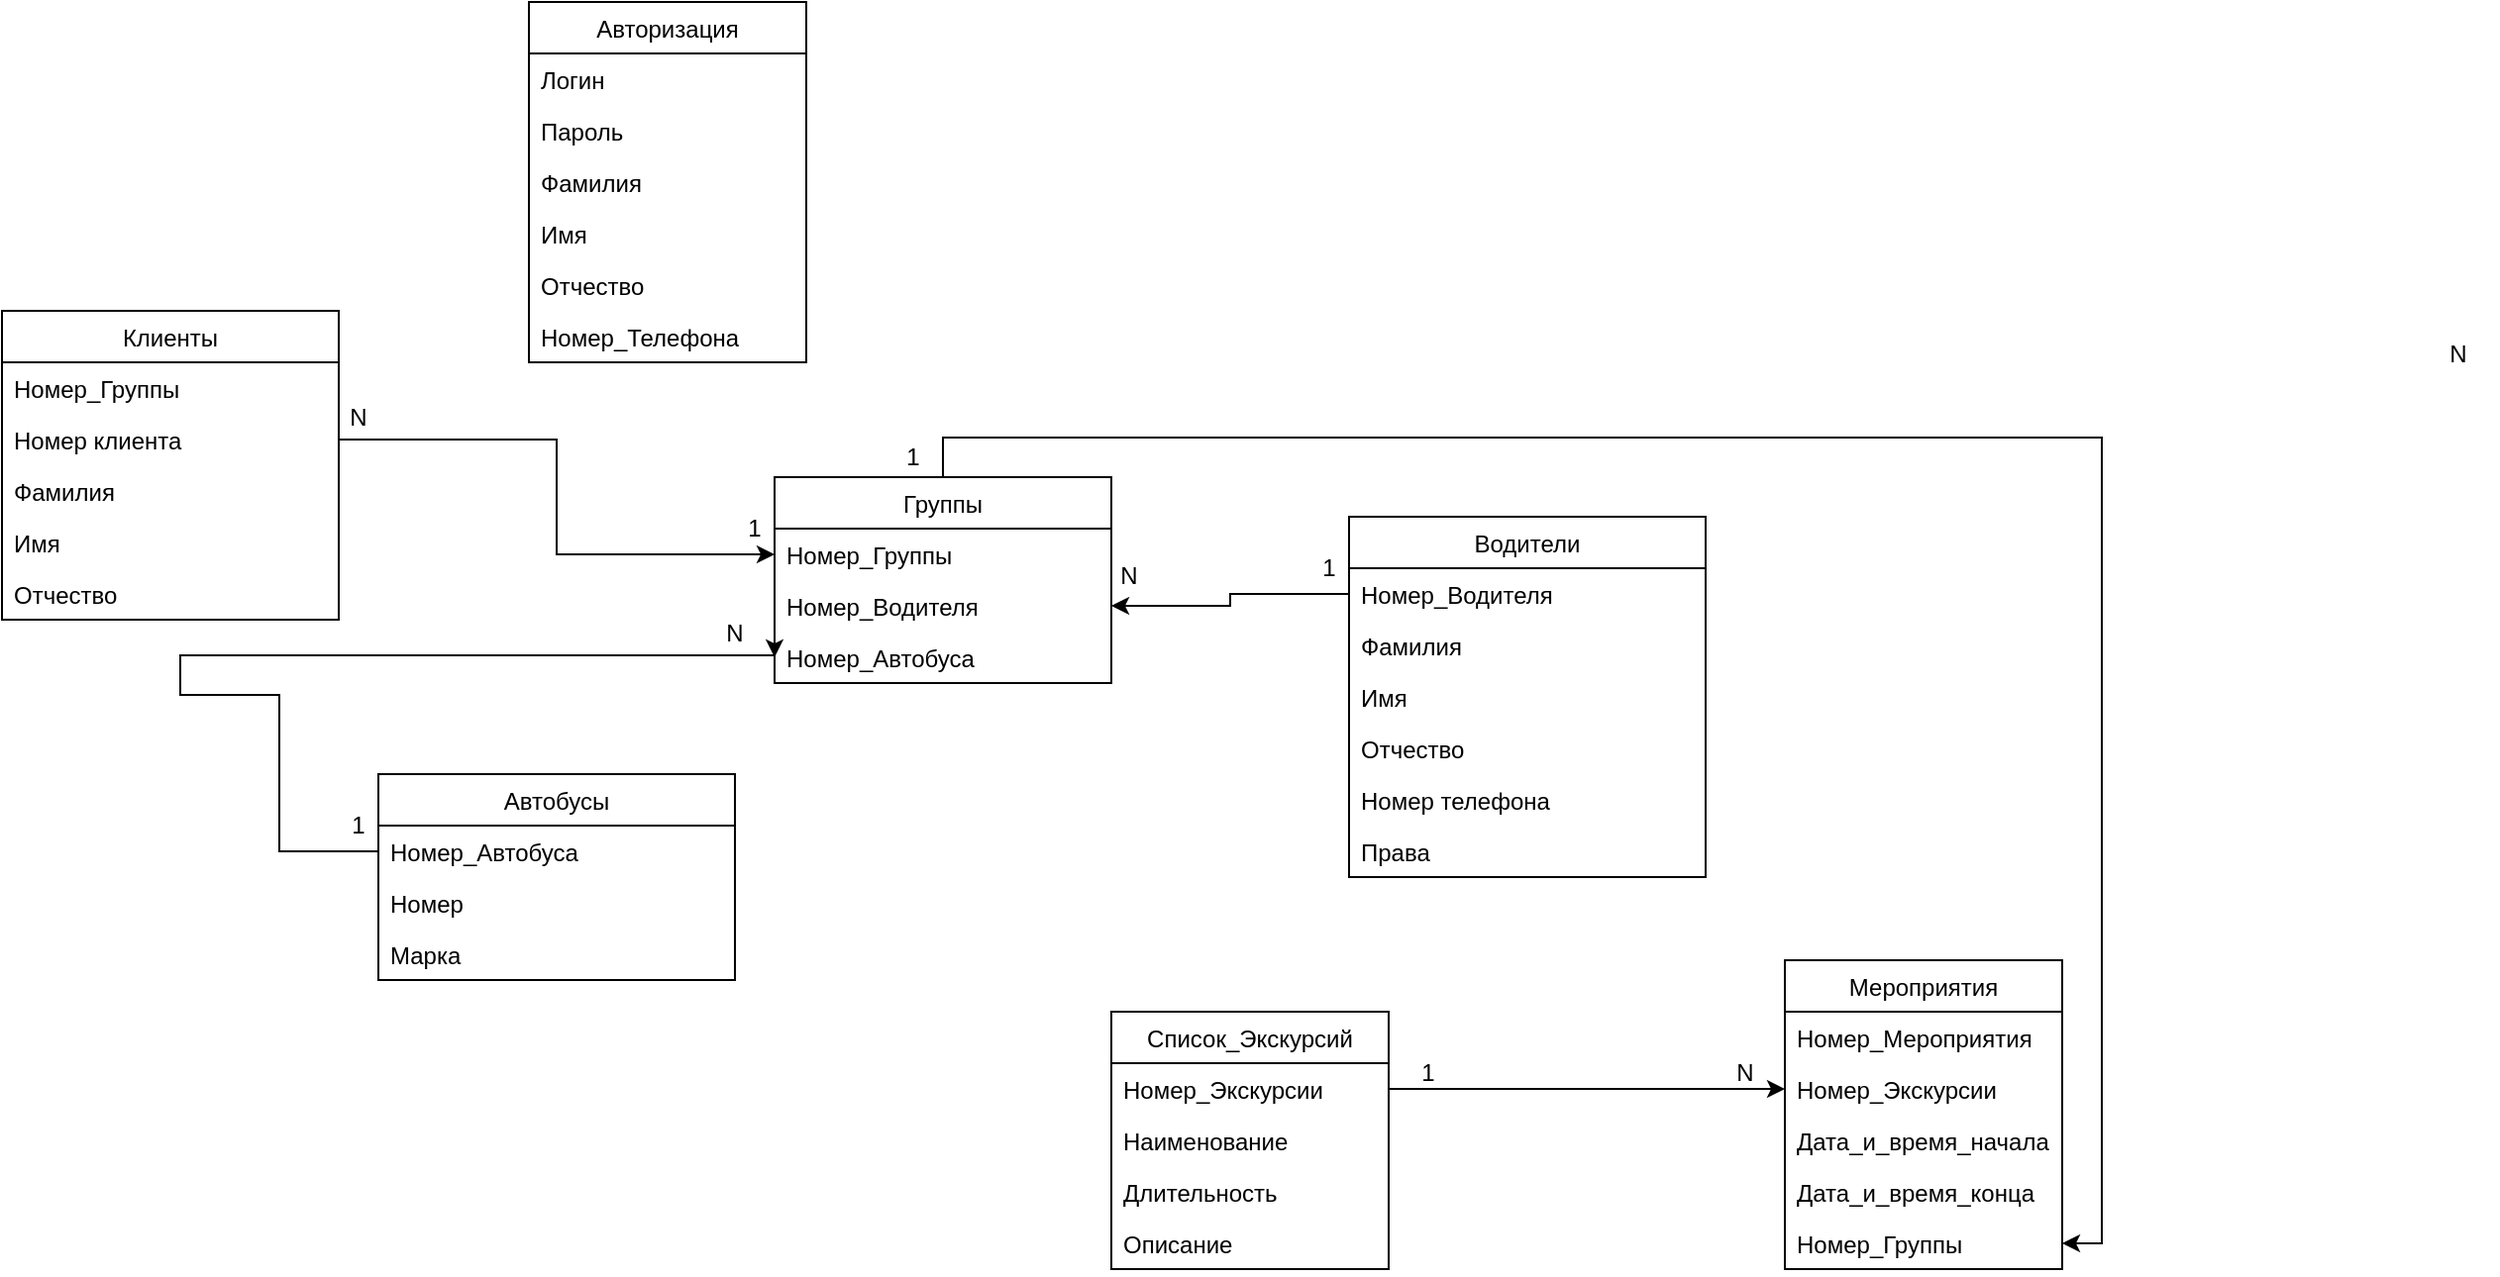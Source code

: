 <mxfile version="20.5.3" type="github" pages="3">
  <diagram id="Emxh4iSwS1DpKRrGcylt" name="ИМБД">
    <mxGraphModel dx="1422" dy="794" grid="0" gridSize="10" guides="1" tooltips="1" connect="1" arrows="1" fold="1" page="0" pageScale="1" pageWidth="827" pageHeight="1169" math="0" shadow="0">
      <root>
        <mxCell id="BPt0qj2HamuHZTpBTeof-0" />
        <mxCell id="BPt0qj2HamuHZTpBTeof-1" parent="BPt0qj2HamuHZTpBTeof-0" />
        <mxCell id="1g8t_ctCW6GRgJLsp_G5-133" value="Список_Экскурсий" style="swimlane;fontStyle=0;childLayout=stackLayout;horizontal=1;startSize=26;fillColor=none;horizontalStack=0;resizeParent=1;resizeParentMax=0;resizeLast=0;collapsible=1;marginBottom=0;" parent="BPt0qj2HamuHZTpBTeof-1" vertex="1">
          <mxGeometry x="690" y="680" width="140" height="130" as="geometry" />
        </mxCell>
        <mxCell id="1g8t_ctCW6GRgJLsp_G5-134" value="Номер_Экскурсии" style="text;strokeColor=none;fillColor=none;align=left;verticalAlign=top;spacingLeft=4;spacingRight=4;overflow=hidden;rotatable=0;points=[[0,0.5],[1,0.5]];portConstraint=eastwest;" parent="1g8t_ctCW6GRgJLsp_G5-133" vertex="1">
          <mxGeometry y="26" width="140" height="26" as="geometry" />
        </mxCell>
        <mxCell id="1g8t_ctCW6GRgJLsp_G5-135" value="Наименование" style="text;strokeColor=none;fillColor=none;align=left;verticalAlign=top;spacingLeft=4;spacingRight=4;overflow=hidden;rotatable=0;points=[[0,0.5],[1,0.5]];portConstraint=eastwest;" parent="1g8t_ctCW6GRgJLsp_G5-133" vertex="1">
          <mxGeometry y="52" width="140" height="26" as="geometry" />
        </mxCell>
        <mxCell id="1g8t_ctCW6GRgJLsp_G5-136" value="Длительность" style="text;strokeColor=none;fillColor=none;align=left;verticalAlign=top;spacingLeft=4;spacingRight=4;overflow=hidden;rotatable=0;points=[[0,0.5],[1,0.5]];portConstraint=eastwest;" parent="1g8t_ctCW6GRgJLsp_G5-133" vertex="1">
          <mxGeometry y="78" width="140" height="26" as="geometry" />
        </mxCell>
        <mxCell id="1g8t_ctCW6GRgJLsp_G5-137" value="Описание" style="text;strokeColor=none;fillColor=none;align=left;verticalAlign=top;spacingLeft=4;spacingRight=4;overflow=hidden;rotatable=0;points=[[0,0.5],[1,0.5]];portConstraint=eastwest;" parent="1g8t_ctCW6GRgJLsp_G5-133" vertex="1">
          <mxGeometry y="104" width="140" height="26" as="geometry" />
        </mxCell>
        <mxCell id="3Q4PdsSG1dRFdK6QT3vZ-11" value="" style="edgeStyle=orthogonalEdgeStyle;rounded=0;orthogonalLoop=1;jettySize=auto;html=1;entryX=0;entryY=0.5;entryDx=0;entryDy=0;exitX=1;exitY=0.5;exitDx=0;exitDy=0;" parent="BPt0qj2HamuHZTpBTeof-1" source="3Q4PdsSG1dRFdK6QT3vZ-16" target="1g8t_ctCW6GRgJLsp_G5-139" edge="1">
          <mxGeometry relative="1" as="geometry">
            <mxPoint x="360" y="440" as="sourcePoint" />
          </mxGeometry>
        </mxCell>
        <mxCell id="1g8t_ctCW6GRgJLsp_G5-138" value="Группы" style="swimlane;fontStyle=0;childLayout=stackLayout;horizontal=1;startSize=26;fillColor=none;horizontalStack=0;resizeParent=1;resizeParentMax=0;resizeLast=0;collapsible=1;marginBottom=0;" parent="BPt0qj2HamuHZTpBTeof-1" vertex="1">
          <mxGeometry x="520" y="410" width="170" height="104" as="geometry">
            <mxRectangle x="700" y="548" width="80" height="30" as="alternateBounds" />
          </mxGeometry>
        </mxCell>
        <mxCell id="1g8t_ctCW6GRgJLsp_G5-139" value="Номер_Группы" style="text;strokeColor=none;fillColor=none;align=left;verticalAlign=top;spacingLeft=4;spacingRight=4;overflow=hidden;rotatable=0;points=[[0,0.5],[1,0.5]];portConstraint=eastwest;" parent="1g8t_ctCW6GRgJLsp_G5-138" vertex="1">
          <mxGeometry y="26" width="170" height="26" as="geometry" />
        </mxCell>
        <mxCell id="1g8t_ctCW6GRgJLsp_G5-140" value="Номер_Водителя" style="text;strokeColor=none;fillColor=none;align=left;verticalAlign=top;spacingLeft=4;spacingRight=4;overflow=hidden;rotatable=0;points=[[0,0.5],[1,0.5]];portConstraint=eastwest;" parent="1g8t_ctCW6GRgJLsp_G5-138" vertex="1">
          <mxGeometry y="52" width="170" height="26" as="geometry" />
        </mxCell>
        <mxCell id="1g8t_ctCW6GRgJLsp_G5-141" value="Номер_Автобуса" style="text;strokeColor=none;fillColor=none;align=left;verticalAlign=top;spacingLeft=4;spacingRight=4;overflow=hidden;rotatable=0;points=[[0,0.5],[1,0.5]];portConstraint=eastwest;" parent="1g8t_ctCW6GRgJLsp_G5-138" vertex="1">
          <mxGeometry y="78" width="170" height="26" as="geometry" />
        </mxCell>
        <mxCell id="1g8t_ctCW6GRgJLsp_G5-143" value="Авторизация" style="swimlane;fontStyle=0;childLayout=stackLayout;horizontal=1;startSize=26;fillColor=none;horizontalStack=0;resizeParent=1;resizeParentMax=0;resizeLast=0;collapsible=1;marginBottom=0;" parent="BPt0qj2HamuHZTpBTeof-1" vertex="1">
          <mxGeometry x="396" y="170" width="140" height="182" as="geometry" />
        </mxCell>
        <mxCell id="1g8t_ctCW6GRgJLsp_G5-145" value="Логин" style="text;strokeColor=none;fillColor=none;align=left;verticalAlign=top;spacingLeft=4;spacingRight=4;overflow=hidden;rotatable=0;points=[[0,0.5],[1,0.5]];portConstraint=eastwest;" parent="1g8t_ctCW6GRgJLsp_G5-143" vertex="1">
          <mxGeometry y="26" width="140" height="26" as="geometry" />
        </mxCell>
        <mxCell id="1g8t_ctCW6GRgJLsp_G5-146" value="Пароль" style="text;strokeColor=none;fillColor=none;align=left;verticalAlign=top;spacingLeft=4;spacingRight=4;overflow=hidden;rotatable=0;points=[[0,0.5],[1,0.5]];portConstraint=eastwest;" parent="1g8t_ctCW6GRgJLsp_G5-143" vertex="1">
          <mxGeometry y="52" width="140" height="26" as="geometry" />
        </mxCell>
        <mxCell id="1g8t_ctCW6GRgJLsp_G5-147" value="Фамилия" style="text;strokeColor=none;fillColor=none;align=left;verticalAlign=top;spacingLeft=4;spacingRight=4;overflow=hidden;rotatable=0;points=[[0,0.5],[1,0.5]];portConstraint=eastwest;" parent="1g8t_ctCW6GRgJLsp_G5-143" vertex="1">
          <mxGeometry y="78" width="140" height="26" as="geometry" />
        </mxCell>
        <mxCell id="1g8t_ctCW6GRgJLsp_G5-148" value="Имя" style="text;strokeColor=none;fillColor=none;align=left;verticalAlign=top;spacingLeft=4;spacingRight=4;overflow=hidden;rotatable=0;points=[[0,0.5],[1,0.5]];portConstraint=eastwest;" parent="1g8t_ctCW6GRgJLsp_G5-143" vertex="1">
          <mxGeometry y="104" width="140" height="26" as="geometry" />
        </mxCell>
        <mxCell id="1g8t_ctCW6GRgJLsp_G5-149" value="Отчество" style="text;strokeColor=none;fillColor=none;align=left;verticalAlign=top;spacingLeft=4;spacingRight=4;overflow=hidden;rotatable=0;points=[[0,0.5],[1,0.5]];portConstraint=eastwest;" parent="1g8t_ctCW6GRgJLsp_G5-143" vertex="1">
          <mxGeometry y="130" width="140" height="26" as="geometry" />
        </mxCell>
        <mxCell id="1g8t_ctCW6GRgJLsp_G5-150" value="Номер_Телефона" style="text;strokeColor=none;fillColor=none;align=left;verticalAlign=top;spacingLeft=4;spacingRight=4;overflow=hidden;rotatable=0;points=[[0,0.5],[1,0.5]];portConstraint=eastwest;" parent="1g8t_ctCW6GRgJLsp_G5-143" vertex="1">
          <mxGeometry y="156" width="140" height="26" as="geometry" />
        </mxCell>
        <mxCell id="1g8t_ctCW6GRgJLsp_G5-151" value="1" style="text;html=1;strokeColor=none;fillColor=none;align=center;verticalAlign=middle;whiteSpace=wrap;rounded=0;" parent="BPt0qj2HamuHZTpBTeof-1" vertex="1">
          <mxGeometry x="830" y="701" width="40" height="20" as="geometry" />
        </mxCell>
        <mxCell id="1g8t_ctCW6GRgJLsp_G5-152" value="N" style="text;html=1;strokeColor=none;fillColor=none;align=center;verticalAlign=middle;whiteSpace=wrap;rounded=0;" parent="BPt0qj2HamuHZTpBTeof-1" vertex="1">
          <mxGeometry x="990" y="701" width="40" height="20" as="geometry" />
        </mxCell>
        <mxCell id="1g8t_ctCW6GRgJLsp_G5-153" value="Мероприятия" style="swimlane;fontStyle=0;childLayout=stackLayout;horizontal=1;startSize=26;fillColor=none;horizontalStack=0;resizeParent=1;resizeParentMax=0;resizeLast=0;collapsible=1;marginBottom=0;" parent="BPt0qj2HamuHZTpBTeof-1" vertex="1">
          <mxGeometry x="1030" y="654" width="140" height="156" as="geometry" />
        </mxCell>
        <mxCell id="1g8t_ctCW6GRgJLsp_G5-154" value="Номер_Мероприятия" style="text;strokeColor=none;fillColor=none;align=left;verticalAlign=top;spacingLeft=4;spacingRight=4;overflow=hidden;rotatable=0;points=[[0,0.5],[1,0.5]];portConstraint=eastwest;" parent="1g8t_ctCW6GRgJLsp_G5-153" vertex="1">
          <mxGeometry y="26" width="140" height="26" as="geometry" />
        </mxCell>
        <mxCell id="1g8t_ctCW6GRgJLsp_G5-155" value="Номер_Экскурсии" style="text;strokeColor=none;fillColor=none;align=left;verticalAlign=top;spacingLeft=4;spacingRight=4;overflow=hidden;rotatable=0;points=[[0,0.5],[1,0.5]];portConstraint=eastwest;" parent="1g8t_ctCW6GRgJLsp_G5-153" vertex="1">
          <mxGeometry y="52" width="140" height="26" as="geometry" />
        </mxCell>
        <mxCell id="1g8t_ctCW6GRgJLsp_G5-156" value="Дата_и_время_начала" style="text;strokeColor=none;fillColor=none;align=left;verticalAlign=top;spacingLeft=4;spacingRight=4;overflow=hidden;rotatable=0;points=[[0,0.5],[1,0.5]];portConstraint=eastwest;" parent="1g8t_ctCW6GRgJLsp_G5-153" vertex="1">
          <mxGeometry y="78" width="140" height="26" as="geometry" />
        </mxCell>
        <mxCell id="1g8t_ctCW6GRgJLsp_G5-157" value="Дата_и_время_конца" style="text;strokeColor=none;fillColor=none;align=left;verticalAlign=top;spacingLeft=4;spacingRight=4;overflow=hidden;rotatable=0;points=[[0,0.5],[1,0.5]];portConstraint=eastwest;" parent="1g8t_ctCW6GRgJLsp_G5-153" vertex="1">
          <mxGeometry y="104" width="140" height="26" as="geometry" />
        </mxCell>
        <mxCell id="1g8t_ctCW6GRgJLsp_G5-158" value="Номер_Группы" style="text;strokeColor=none;fillColor=none;align=left;verticalAlign=top;spacingLeft=4;spacingRight=4;overflow=hidden;rotatable=0;points=[[0,0.5],[1,0.5]];portConstraint=eastwest;" parent="1g8t_ctCW6GRgJLsp_G5-153" vertex="1">
          <mxGeometry y="130" width="140" height="26" as="geometry" />
        </mxCell>
        <mxCell id="1g8t_ctCW6GRgJLsp_G5-159" style="edgeStyle=orthogonalEdgeStyle;rounded=0;orthogonalLoop=1;jettySize=auto;html=1;exitX=1;exitY=0.5;exitDx=0;exitDy=0;entryX=0;entryY=0.5;entryDx=0;entryDy=0;" parent="BPt0qj2HamuHZTpBTeof-1" source="1g8t_ctCW6GRgJLsp_G5-134" target="1g8t_ctCW6GRgJLsp_G5-155" edge="1">
          <mxGeometry relative="1" as="geometry" />
        </mxCell>
        <mxCell id="1g8t_ctCW6GRgJLsp_G5-160" style="edgeStyle=orthogonalEdgeStyle;rounded=0;orthogonalLoop=1;jettySize=auto;html=1;exitX=0.5;exitY=0;exitDx=0;exitDy=0;entryX=1;entryY=0.5;entryDx=0;entryDy=0;" parent="BPt0qj2HamuHZTpBTeof-1" source="1g8t_ctCW6GRgJLsp_G5-138" target="1g8t_ctCW6GRgJLsp_G5-158" edge="1">
          <mxGeometry relative="1" as="geometry" />
        </mxCell>
        <mxCell id="1g8t_ctCW6GRgJLsp_G5-161" value="1" style="text;html=1;strokeColor=none;fillColor=none;align=center;verticalAlign=middle;whiteSpace=wrap;rounded=0;" parent="BPt0qj2HamuHZTpBTeof-1" vertex="1">
          <mxGeometry x="570" y="390" width="40" height="20" as="geometry" />
        </mxCell>
        <mxCell id="1g8t_ctCW6GRgJLsp_G5-162" value="N" style="text;html=1;strokeColor=none;fillColor=none;align=center;verticalAlign=middle;whiteSpace=wrap;rounded=0;" parent="BPt0qj2HamuHZTpBTeof-1" vertex="1">
          <mxGeometry x="1350" y="338" width="40" height="20" as="geometry" />
        </mxCell>
        <mxCell id="1g8t_ctCW6GRgJLsp_G5-172" value="Водители" style="swimlane;fontStyle=0;childLayout=stackLayout;horizontal=1;startSize=26;fillColor=none;horizontalStack=0;resizeParent=1;resizeParentMax=0;resizeLast=0;collapsible=1;marginBottom=0;" parent="BPt0qj2HamuHZTpBTeof-1" vertex="1">
          <mxGeometry x="810" y="430" width="180" height="182" as="geometry" />
        </mxCell>
        <mxCell id="1g8t_ctCW6GRgJLsp_G5-173" value="Номер_Водителя" style="text;strokeColor=none;fillColor=none;align=left;verticalAlign=top;spacingLeft=4;spacingRight=4;overflow=hidden;rotatable=0;points=[[0,0.5],[1,0.5]];portConstraint=eastwest;" parent="1g8t_ctCW6GRgJLsp_G5-172" vertex="1">
          <mxGeometry y="26" width="180" height="26" as="geometry" />
        </mxCell>
        <mxCell id="1g8t_ctCW6GRgJLsp_G5-174" value="Фамилия" style="text;strokeColor=none;fillColor=none;align=left;verticalAlign=top;spacingLeft=4;spacingRight=4;overflow=hidden;rotatable=0;points=[[0,0.5],[1,0.5]];portConstraint=eastwest;" parent="1g8t_ctCW6GRgJLsp_G5-172" vertex="1">
          <mxGeometry y="52" width="180" height="26" as="geometry" />
        </mxCell>
        <mxCell id="1g8t_ctCW6GRgJLsp_G5-175" value="Имя" style="text;strokeColor=none;fillColor=none;align=left;verticalAlign=top;spacingLeft=4;spacingRight=4;overflow=hidden;rotatable=0;points=[[0,0.5],[1,0.5]];portConstraint=eastwest;" parent="1g8t_ctCW6GRgJLsp_G5-172" vertex="1">
          <mxGeometry y="78" width="180" height="26" as="geometry" />
        </mxCell>
        <mxCell id="1g8t_ctCW6GRgJLsp_G5-176" value="Отчество" style="text;strokeColor=none;fillColor=none;align=left;verticalAlign=top;spacingLeft=4;spacingRight=4;overflow=hidden;rotatable=0;points=[[0,0.5],[1,0.5]];portConstraint=eastwest;" parent="1g8t_ctCW6GRgJLsp_G5-172" vertex="1">
          <mxGeometry y="104" width="180" height="26" as="geometry" />
        </mxCell>
        <mxCell id="NoHET7GN5mMjS9h8AlpY-0" value="Номер телефона" style="text;strokeColor=none;fillColor=none;align=left;verticalAlign=top;spacingLeft=4;spacingRight=4;overflow=hidden;rotatable=0;points=[[0,0.5],[1,0.5]];portConstraint=eastwest;" parent="1g8t_ctCW6GRgJLsp_G5-172" vertex="1">
          <mxGeometry y="130" width="180" height="26" as="geometry" />
        </mxCell>
        <mxCell id="1g8t_ctCW6GRgJLsp_G5-177" value="Права" style="text;strokeColor=none;fillColor=none;align=left;verticalAlign=top;spacingLeft=4;spacingRight=4;overflow=hidden;rotatable=0;points=[[0,0.5],[1,0.5]];portConstraint=eastwest;" parent="1g8t_ctCW6GRgJLsp_G5-172" vertex="1">
          <mxGeometry y="156" width="180" height="26" as="geometry" />
        </mxCell>
        <mxCell id="1g8t_ctCW6GRgJLsp_G5-178" value="Автобусы" style="swimlane;fontStyle=0;childLayout=stackLayout;horizontal=1;startSize=26;fillColor=none;horizontalStack=0;resizeParent=1;resizeParentMax=0;resizeLast=0;collapsible=1;marginBottom=0;" parent="BPt0qj2HamuHZTpBTeof-1" vertex="1">
          <mxGeometry x="320" y="560" width="180" height="104" as="geometry" />
        </mxCell>
        <mxCell id="1g8t_ctCW6GRgJLsp_G5-179" value="Номер_Автобуса" style="text;strokeColor=none;fillColor=none;align=left;verticalAlign=top;spacingLeft=4;spacingRight=4;overflow=hidden;rotatable=0;points=[[0,0.5],[1,0.5]];portConstraint=eastwest;" parent="1g8t_ctCW6GRgJLsp_G5-178" vertex="1">
          <mxGeometry y="26" width="180" height="26" as="geometry" />
        </mxCell>
        <mxCell id="1g8t_ctCW6GRgJLsp_G5-180" value="Номер" style="text;strokeColor=none;fillColor=none;align=left;verticalAlign=top;spacingLeft=4;spacingRight=4;overflow=hidden;rotatable=0;points=[[0,0.5],[1,0.5]];portConstraint=eastwest;" parent="1g8t_ctCW6GRgJLsp_G5-178" vertex="1">
          <mxGeometry y="52" width="180" height="26" as="geometry" />
        </mxCell>
        <mxCell id="1g8t_ctCW6GRgJLsp_G5-181" value="Марка" style="text;strokeColor=none;fillColor=none;align=left;verticalAlign=top;spacingLeft=4;spacingRight=4;overflow=hidden;rotatable=0;points=[[0,0.5],[1,0.5]];portConstraint=eastwest;" parent="1g8t_ctCW6GRgJLsp_G5-178" vertex="1">
          <mxGeometry y="78" width="180" height="26" as="geometry" />
        </mxCell>
        <mxCell id="1g8t_ctCW6GRgJLsp_G5-182" style="edgeStyle=orthogonalEdgeStyle;rounded=0;orthogonalLoop=1;jettySize=auto;html=1;exitX=0;exitY=0.5;exitDx=0;exitDy=0;entryX=1;entryY=0.5;entryDx=0;entryDy=0;" parent="BPt0qj2HamuHZTpBTeof-1" source="1g8t_ctCW6GRgJLsp_G5-173" target="1g8t_ctCW6GRgJLsp_G5-140" edge="1">
          <mxGeometry relative="1" as="geometry" />
        </mxCell>
        <mxCell id="1g8t_ctCW6GRgJLsp_G5-183" value="1" style="text;html=1;strokeColor=none;fillColor=none;align=center;verticalAlign=middle;whiteSpace=wrap;rounded=0;" parent="BPt0qj2HamuHZTpBTeof-1" vertex="1">
          <mxGeometry x="780" y="446" width="40" height="20" as="geometry" />
        </mxCell>
        <mxCell id="1g8t_ctCW6GRgJLsp_G5-185" value="1" style="text;html=1;strokeColor=none;fillColor=none;align=center;verticalAlign=middle;whiteSpace=wrap;rounded=0;" parent="BPt0qj2HamuHZTpBTeof-1" vertex="1">
          <mxGeometry x="290" y="576" width="40" height="20" as="geometry" />
        </mxCell>
        <mxCell id="1g8t_ctCW6GRgJLsp_G5-186" value="N" style="text;html=1;strokeColor=none;fillColor=none;align=center;verticalAlign=middle;whiteSpace=wrap;rounded=0;" parent="BPt0qj2HamuHZTpBTeof-1" vertex="1">
          <mxGeometry x="679" y="450" width="40" height="20" as="geometry" />
        </mxCell>
        <mxCell id="1g8t_ctCW6GRgJLsp_G5-187" value="N" style="text;html=1;strokeColor=none;fillColor=none;align=center;verticalAlign=middle;whiteSpace=wrap;rounded=0;" parent="BPt0qj2HamuHZTpBTeof-1" vertex="1">
          <mxGeometry x="480" y="479" width="40" height="20" as="geometry" />
        </mxCell>
        <mxCell id="WJUVrEZMmfWAK8FBuqxf-2" style="edgeStyle=orthogonalEdgeStyle;rounded=0;orthogonalLoop=1;jettySize=auto;html=1;exitX=0;exitY=0.5;exitDx=0;exitDy=0;entryX=0;entryY=0.5;entryDx=0;entryDy=0;" parent="BPt0qj2HamuHZTpBTeof-1" source="1g8t_ctCW6GRgJLsp_G5-179" target="1g8t_ctCW6GRgJLsp_G5-141" edge="1">
          <mxGeometry relative="1" as="geometry">
            <Array as="points">
              <mxPoint x="270" y="599" />
              <mxPoint x="270" y="520" />
              <mxPoint x="220" y="520" />
              <mxPoint x="220" y="500" />
              <mxPoint x="520" y="500" />
            </Array>
            <mxPoint x="-160" y="565" as="targetPoint" />
          </mxGeometry>
        </mxCell>
        <mxCell id="3Q4PdsSG1dRFdK6QT3vZ-7" value="Клиенты" style="swimlane;fontStyle=0;childLayout=stackLayout;horizontal=1;startSize=26;fillColor=none;horizontalStack=0;resizeParent=1;resizeParentMax=0;resizeLast=0;collapsible=1;marginBottom=0;" parent="BPt0qj2HamuHZTpBTeof-1" vertex="1">
          <mxGeometry x="130" y="326" width="170" height="156" as="geometry">
            <mxRectangle x="700" y="548" width="80" height="30" as="alternateBounds" />
          </mxGeometry>
        </mxCell>
        <mxCell id="3Q4PdsSG1dRFdK6QT3vZ-8" value="Номер_Группы" style="text;strokeColor=none;fillColor=none;align=left;verticalAlign=top;spacingLeft=4;spacingRight=4;overflow=hidden;rotatable=0;points=[[0,0.5],[1,0.5]];portConstraint=eastwest;" parent="3Q4PdsSG1dRFdK6QT3vZ-7" vertex="1">
          <mxGeometry y="26" width="170" height="26" as="geometry" />
        </mxCell>
        <mxCell id="3Q4PdsSG1dRFdK6QT3vZ-16" value="Номер клиента" style="text;strokeColor=none;fillColor=none;align=left;verticalAlign=top;spacingLeft=4;spacingRight=4;overflow=hidden;rotatable=0;points=[[0,0.5],[1,0.5]];portConstraint=eastwest;" parent="3Q4PdsSG1dRFdK6QT3vZ-7" vertex="1">
          <mxGeometry y="52" width="170" height="26" as="geometry" />
        </mxCell>
        <mxCell id="3Q4PdsSG1dRFdK6QT3vZ-9" value="Фамилия" style="text;strokeColor=none;fillColor=none;align=left;verticalAlign=top;spacingLeft=4;spacingRight=4;overflow=hidden;rotatable=0;points=[[0,0.5],[1,0.5]];portConstraint=eastwest;" parent="3Q4PdsSG1dRFdK6QT3vZ-7" vertex="1">
          <mxGeometry y="78" width="170" height="26" as="geometry" />
        </mxCell>
        <mxCell id="3Q4PdsSG1dRFdK6QT3vZ-13" value="Имя&#xa;" style="text;strokeColor=none;fillColor=none;align=left;verticalAlign=top;spacingLeft=4;spacingRight=4;overflow=hidden;rotatable=0;points=[[0,0.5],[1,0.5]];portConstraint=eastwest;" parent="3Q4PdsSG1dRFdK6QT3vZ-7" vertex="1">
          <mxGeometry y="104" width="170" height="26" as="geometry" />
        </mxCell>
        <mxCell id="3Q4PdsSG1dRFdK6QT3vZ-10" value="Отчество" style="text;strokeColor=none;fillColor=none;align=left;verticalAlign=top;spacingLeft=4;spacingRight=4;overflow=hidden;rotatable=0;points=[[0,0.5],[1,0.5]];portConstraint=eastwest;" parent="3Q4PdsSG1dRFdK6QT3vZ-7" vertex="1">
          <mxGeometry y="130" width="170" height="26" as="geometry" />
        </mxCell>
        <mxCell id="3Q4PdsSG1dRFdK6QT3vZ-14" value="1" style="text;html=1;strokeColor=none;fillColor=none;align=center;verticalAlign=middle;whiteSpace=wrap;rounded=0;" parent="BPt0qj2HamuHZTpBTeof-1" vertex="1">
          <mxGeometry x="490" y="426" width="40" height="20" as="geometry" />
        </mxCell>
        <mxCell id="3Q4PdsSG1dRFdK6QT3vZ-15" value="N" style="text;html=1;strokeColor=none;fillColor=none;align=center;verticalAlign=middle;whiteSpace=wrap;rounded=0;" parent="BPt0qj2HamuHZTpBTeof-1" vertex="1">
          <mxGeometry x="290" y="370" width="40" height="20" as="geometry" />
        </mxCell>
      </root>
    </mxGraphModel>
  </diagram>
  <diagram id="kT7qYRvRBt5MA8PJvkrh" name="ДМБД">
    <mxGraphModel dx="2605" dy="993" grid="0" gridSize="10" guides="0" tooltips="1" connect="1" arrows="1" fold="1" page="1" pageScale="1" pageWidth="827" pageHeight="1169" math="0" shadow="0">
      <root>
        <mxCell id="0" />
        <mxCell id="1" parent="0" />
        <mxCell id="nbHnSsZQPFHzkMGXKjEx-72" value="Auth" style="shape=table;startSize=30;container=1;collapsible=1;childLayout=tableLayout;fixedRows=1;rowLines=0;fontStyle=1;align=center;resizeLast=1;" parent="1" vertex="1">
          <mxGeometry x="361" y="33" width="330" height="280" as="geometry">
            <mxRectangle x="70" y="60" width="70" height="30" as="alternateBounds" />
          </mxGeometry>
        </mxCell>
        <mxCell id="nbHnSsZQPFHzkMGXKjEx-73" value="" style="shape=partialRectangle;collapsible=0;dropTarget=0;pointerEvents=0;fillColor=none;top=0;left=0;bottom=1;right=0;points=[[0,0.5],[1,0.5]];portConstraint=eastwest;" parent="nbHnSsZQPFHzkMGXKjEx-72" vertex="1">
          <mxGeometry y="30" width="330" height="30" as="geometry" />
        </mxCell>
        <mxCell id="nbHnSsZQPFHzkMGXKjEx-74" value="PK" style="shape=partialRectangle;connectable=0;fillColor=none;top=0;left=0;bottom=0;right=0;fontStyle=1;overflow=hidden;" parent="nbHnSsZQPFHzkMGXKjEx-73" vertex="1">
          <mxGeometry width="30" height="30" as="geometry">
            <mxRectangle width="30" height="30" as="alternateBounds" />
          </mxGeometry>
        </mxCell>
        <mxCell id="nbHnSsZQPFHzkMGXKjEx-75" value="FieldName" style="shape=partialRectangle;connectable=0;fillColor=none;top=0;left=0;bottom=0;right=0;align=center;spacingLeft=6;fontStyle=5;overflow=hidden;" parent="nbHnSsZQPFHzkMGXKjEx-73" vertex="1">
          <mxGeometry x="30" width="150" height="30" as="geometry">
            <mxRectangle width="150" height="30" as="alternateBounds" />
          </mxGeometry>
        </mxCell>
        <mxCell id="nbHnSsZQPFHzkMGXKjEx-76" value="datatype" style="shape=partialRectangle;connectable=0;fillColor=none;top=0;left=0;bottom=0;right=0;align=center;spacingLeft=6;fontStyle=5;overflow=hidden;" parent="nbHnSsZQPFHzkMGXKjEx-73" vertex="1">
          <mxGeometry x="180" width="150" height="30" as="geometry">
            <mxRectangle width="150" height="30" as="alternateBounds" />
          </mxGeometry>
        </mxCell>
        <mxCell id="nbHnSsZQPFHzkMGXKjEx-77" value="" style="shape=partialRectangle;collapsible=0;dropTarget=0;pointerEvents=0;fillColor=none;top=0;left=0;bottom=0;right=0;points=[[0,0.5],[1,0.5]];portConstraint=eastwest;" parent="nbHnSsZQPFHzkMGXKjEx-72" vertex="1">
          <mxGeometry y="60" width="330" height="30" as="geometry" />
        </mxCell>
        <mxCell id="nbHnSsZQPFHzkMGXKjEx-78" value="" style="shape=partialRectangle;connectable=0;fillColor=none;top=0;left=0;bottom=0;right=0;editable=1;overflow=hidden;" parent="nbHnSsZQPFHzkMGXKjEx-77" vertex="1">
          <mxGeometry width="30" height="30" as="geometry">
            <mxRectangle width="30" height="30" as="alternateBounds" />
          </mxGeometry>
        </mxCell>
        <mxCell id="nbHnSsZQPFHzkMGXKjEx-79" value="" style="shape=partialRectangle;connectable=0;fillColor=none;top=0;left=0;bottom=0;right=0;align=left;spacingLeft=6;overflow=hidden;" parent="nbHnSsZQPFHzkMGXKjEx-77" vertex="1">
          <mxGeometry x="30" width="150" height="30" as="geometry">
            <mxRectangle width="150" height="30" as="alternateBounds" />
          </mxGeometry>
        </mxCell>
        <mxCell id="nbHnSsZQPFHzkMGXKjEx-80" value="" style="shape=partialRectangle;connectable=0;fillColor=none;top=0;left=0;bottom=0;right=0;align=center;spacingLeft=6;overflow=hidden;" parent="nbHnSsZQPFHzkMGXKjEx-77" vertex="1">
          <mxGeometry x="180" width="150" height="30" as="geometry">
            <mxRectangle width="150" height="30" as="alternateBounds" />
          </mxGeometry>
        </mxCell>
        <mxCell id="nbHnSsZQPFHzkMGXKjEx-81" value="" style="shape=partialRectangle;collapsible=0;dropTarget=0;pointerEvents=0;fillColor=none;top=0;left=0;bottom=0;right=0;points=[[0,0.5],[1,0.5]];portConstraint=eastwest;" parent="nbHnSsZQPFHzkMGXKjEx-72" vertex="1">
          <mxGeometry y="90" width="330" height="30" as="geometry" />
        </mxCell>
        <mxCell id="nbHnSsZQPFHzkMGXKjEx-82" value="" style="shape=partialRectangle;connectable=0;fillColor=none;top=0;left=0;bottom=0;right=0;editable=1;overflow=hidden;" parent="nbHnSsZQPFHzkMGXKjEx-81" vertex="1">
          <mxGeometry width="30" height="30" as="geometry">
            <mxRectangle width="30" height="30" as="alternateBounds" />
          </mxGeometry>
        </mxCell>
        <mxCell id="nbHnSsZQPFHzkMGXKjEx-83" value="Login" style="shape=partialRectangle;connectable=0;fillColor=none;top=0;left=0;bottom=0;right=0;align=left;spacingLeft=6;overflow=hidden;" parent="nbHnSsZQPFHzkMGXKjEx-81" vertex="1">
          <mxGeometry x="30" width="150" height="30" as="geometry">
            <mxRectangle width="150" height="30" as="alternateBounds" />
          </mxGeometry>
        </mxCell>
        <mxCell id="nbHnSsZQPFHzkMGXKjEx-84" value="nvarchar(40)" style="shape=partialRectangle;connectable=0;fillColor=none;top=0;left=0;bottom=0;right=0;align=center;spacingLeft=6;overflow=hidden;" parent="nbHnSsZQPFHzkMGXKjEx-81" vertex="1">
          <mxGeometry x="180" width="150" height="30" as="geometry">
            <mxRectangle width="150" height="30" as="alternateBounds" />
          </mxGeometry>
        </mxCell>
        <mxCell id="nbHnSsZQPFHzkMGXKjEx-85" value="" style="shape=partialRectangle;collapsible=0;dropTarget=0;pointerEvents=0;fillColor=none;top=0;left=0;bottom=0;right=0;points=[[0,0.5],[1,0.5]];portConstraint=eastwest;" parent="nbHnSsZQPFHzkMGXKjEx-72" vertex="1">
          <mxGeometry y="120" width="330" height="30" as="geometry" />
        </mxCell>
        <mxCell id="nbHnSsZQPFHzkMGXKjEx-86" value="" style="shape=partialRectangle;connectable=0;fillColor=none;top=0;left=0;bottom=0;right=0;editable=1;overflow=hidden;" parent="nbHnSsZQPFHzkMGXKjEx-85" vertex="1">
          <mxGeometry width="30" height="30" as="geometry">
            <mxRectangle width="30" height="30" as="alternateBounds" />
          </mxGeometry>
        </mxCell>
        <mxCell id="nbHnSsZQPFHzkMGXKjEx-87" value="Password" style="shape=partialRectangle;connectable=0;fillColor=none;top=0;left=0;bottom=0;right=0;align=left;spacingLeft=6;overflow=hidden;" parent="nbHnSsZQPFHzkMGXKjEx-85" vertex="1">
          <mxGeometry x="30" width="150" height="30" as="geometry">
            <mxRectangle width="150" height="30" as="alternateBounds" />
          </mxGeometry>
        </mxCell>
        <mxCell id="nbHnSsZQPFHzkMGXKjEx-88" value="nvarchar(40)" style="shape=partialRectangle;connectable=0;fillColor=none;top=0;left=0;bottom=0;right=0;align=center;spacingLeft=6;overflow=hidden;" parent="nbHnSsZQPFHzkMGXKjEx-85" vertex="1">
          <mxGeometry x="180" width="150" height="30" as="geometry">
            <mxRectangle width="150" height="30" as="alternateBounds" />
          </mxGeometry>
        </mxCell>
        <mxCell id="nbHnSsZQPFHzkMGXKjEx-89" value="" style="shape=partialRectangle;collapsible=0;dropTarget=0;pointerEvents=0;fillColor=none;top=0;left=0;bottom=0;right=0;points=[[0,0.5],[1,0.5]];portConstraint=eastwest;" parent="nbHnSsZQPFHzkMGXKjEx-72" vertex="1">
          <mxGeometry y="150" width="330" height="30" as="geometry" />
        </mxCell>
        <mxCell id="nbHnSsZQPFHzkMGXKjEx-90" value="" style="shape=partialRectangle;connectable=0;fillColor=none;top=0;left=0;bottom=0;right=0;editable=1;overflow=hidden;" parent="nbHnSsZQPFHzkMGXKjEx-89" vertex="1">
          <mxGeometry width="30" height="30" as="geometry">
            <mxRectangle width="30" height="30" as="alternateBounds" />
          </mxGeometry>
        </mxCell>
        <mxCell id="nbHnSsZQPFHzkMGXKjEx-91" value="LName" style="shape=partialRectangle;connectable=0;fillColor=none;top=0;left=0;bottom=0;right=0;align=left;spacingLeft=6;overflow=hidden;" parent="nbHnSsZQPFHzkMGXKjEx-89" vertex="1">
          <mxGeometry x="30" width="150" height="30" as="geometry">
            <mxRectangle width="150" height="30" as="alternateBounds" />
          </mxGeometry>
        </mxCell>
        <mxCell id="nbHnSsZQPFHzkMGXKjEx-92" value="varchar(80)" style="shape=partialRectangle;connectable=0;fillColor=none;top=0;left=0;bottom=0;right=0;align=center;spacingLeft=6;overflow=hidden;" parent="nbHnSsZQPFHzkMGXKjEx-89" vertex="1">
          <mxGeometry x="180" width="150" height="30" as="geometry">
            <mxRectangle width="150" height="30" as="alternateBounds" />
          </mxGeometry>
        </mxCell>
        <mxCell id="nbHnSsZQPFHzkMGXKjEx-93" value="" style="shape=partialRectangle;collapsible=0;dropTarget=0;pointerEvents=0;fillColor=none;top=0;left=0;bottom=0;right=0;points=[[0,0.5],[1,0.5]];portConstraint=eastwest;" parent="nbHnSsZQPFHzkMGXKjEx-72" vertex="1">
          <mxGeometry y="180" width="330" height="30" as="geometry" />
        </mxCell>
        <mxCell id="nbHnSsZQPFHzkMGXKjEx-94" value="" style="shape=partialRectangle;connectable=0;fillColor=none;top=0;left=0;bottom=0;right=0;editable=1;overflow=hidden;" parent="nbHnSsZQPFHzkMGXKjEx-93" vertex="1">
          <mxGeometry width="30" height="30" as="geometry">
            <mxRectangle width="30" height="30" as="alternateBounds" />
          </mxGeometry>
        </mxCell>
        <mxCell id="nbHnSsZQPFHzkMGXKjEx-95" value="FName" style="shape=partialRectangle;connectable=0;fillColor=none;top=0;left=0;bottom=0;right=0;align=left;spacingLeft=6;overflow=hidden;" parent="nbHnSsZQPFHzkMGXKjEx-93" vertex="1">
          <mxGeometry x="30" width="150" height="30" as="geometry">
            <mxRectangle width="150" height="30" as="alternateBounds" />
          </mxGeometry>
        </mxCell>
        <mxCell id="nbHnSsZQPFHzkMGXKjEx-96" value=" varchar(70)" style="shape=partialRectangle;connectable=0;fillColor=none;top=0;left=0;bottom=0;right=0;align=center;spacingLeft=6;overflow=hidden;" parent="nbHnSsZQPFHzkMGXKjEx-93" vertex="1">
          <mxGeometry x="180" width="150" height="30" as="geometry">
            <mxRectangle width="150" height="30" as="alternateBounds" />
          </mxGeometry>
        </mxCell>
        <mxCell id="nbHnSsZQPFHzkMGXKjEx-97" value="" style="shape=partialRectangle;collapsible=0;dropTarget=0;pointerEvents=0;fillColor=none;top=0;left=0;bottom=0;right=0;points=[[0,0.5],[1,0.5]];portConstraint=eastwest;" parent="nbHnSsZQPFHzkMGXKjEx-72" vertex="1">
          <mxGeometry y="210" width="330" height="30" as="geometry" />
        </mxCell>
        <mxCell id="nbHnSsZQPFHzkMGXKjEx-98" value="" style="shape=partialRectangle;connectable=0;fillColor=none;top=0;left=0;bottom=0;right=0;editable=1;overflow=hidden;" parent="nbHnSsZQPFHzkMGXKjEx-97" vertex="1">
          <mxGeometry width="30" height="30" as="geometry">
            <mxRectangle width="30" height="30" as="alternateBounds" />
          </mxGeometry>
        </mxCell>
        <mxCell id="nbHnSsZQPFHzkMGXKjEx-99" value="LName" style="shape=partialRectangle;connectable=0;fillColor=none;top=0;left=0;bottom=0;right=0;align=left;spacingLeft=6;overflow=hidden;" parent="nbHnSsZQPFHzkMGXKjEx-97" vertex="1">
          <mxGeometry x="30" width="150" height="30" as="geometry">
            <mxRectangle width="150" height="30" as="alternateBounds" />
          </mxGeometry>
        </mxCell>
        <mxCell id="nbHnSsZQPFHzkMGXKjEx-100" value="varchar(100)" style="shape=partialRectangle;connectable=0;fillColor=none;top=0;left=0;bottom=0;right=0;align=center;spacingLeft=6;overflow=hidden;" parent="nbHnSsZQPFHzkMGXKjEx-97" vertex="1">
          <mxGeometry x="180" width="150" height="30" as="geometry">
            <mxRectangle width="150" height="30" as="alternateBounds" />
          </mxGeometry>
        </mxCell>
        <mxCell id="nbHnSsZQPFHzkMGXKjEx-101" value="" style="shape=partialRectangle;collapsible=0;dropTarget=0;pointerEvents=0;fillColor=none;top=0;left=0;bottom=0;right=0;points=[[0,0.5],[1,0.5]];portConstraint=eastwest;" parent="nbHnSsZQPFHzkMGXKjEx-72" vertex="1">
          <mxGeometry y="240" width="330" height="30" as="geometry" />
        </mxCell>
        <mxCell id="nbHnSsZQPFHzkMGXKjEx-102" value="" style="shape=partialRectangle;connectable=0;fillColor=none;top=0;left=0;bottom=0;right=0;editable=1;overflow=hidden;" parent="nbHnSsZQPFHzkMGXKjEx-101" vertex="1">
          <mxGeometry width="30" height="30" as="geometry">
            <mxRectangle width="30" height="30" as="alternateBounds" />
          </mxGeometry>
        </mxCell>
        <mxCell id="nbHnSsZQPFHzkMGXKjEx-103" value="Phone_number" style="shape=partialRectangle;connectable=0;fillColor=none;top=0;left=0;bottom=0;right=0;align=left;spacingLeft=6;overflow=hidden;" parent="nbHnSsZQPFHzkMGXKjEx-101" vertex="1">
          <mxGeometry x="30" width="150" height="30" as="geometry">
            <mxRectangle width="150" height="30" as="alternateBounds" />
          </mxGeometry>
        </mxCell>
        <mxCell id="nbHnSsZQPFHzkMGXKjEx-104" value="varchar(11)" style="shape=partialRectangle;connectable=0;fillColor=none;top=0;left=0;bottom=0;right=0;align=center;spacingLeft=6;overflow=hidden;" parent="nbHnSsZQPFHzkMGXKjEx-101" vertex="1">
          <mxGeometry x="180" width="150" height="30" as="geometry">
            <mxRectangle width="150" height="30" as="alternateBounds" />
          </mxGeometry>
        </mxCell>
        <mxCell id="xtTWW3wnDBbp2fTEAPTd-1" value="Buses" style="shape=table;startSize=30;container=1;collapsible=1;childLayout=tableLayout;fixedRows=1;rowLines=0;fontStyle=1;align=center;resizeLast=1;" parent="1" vertex="1">
          <mxGeometry x="-20" y="660" width="330" height="160" as="geometry" />
        </mxCell>
        <mxCell id="xtTWW3wnDBbp2fTEAPTd-2" value="" style="shape=partialRectangle;collapsible=0;dropTarget=0;pointerEvents=0;fillColor=none;top=0;left=0;bottom=1;right=0;points=[[0,0.5],[1,0.5]];portConstraint=eastwest;" parent="xtTWW3wnDBbp2fTEAPTd-1" vertex="1">
          <mxGeometry y="30" width="330" height="30" as="geometry" />
        </mxCell>
        <mxCell id="xtTWW3wnDBbp2fTEAPTd-3" value="PK" style="shape=partialRectangle;connectable=0;fillColor=none;top=0;left=0;bottom=0;right=0;fontStyle=1;overflow=hidden;" parent="xtTWW3wnDBbp2fTEAPTd-2" vertex="1">
          <mxGeometry width="30" height="30" as="geometry">
            <mxRectangle width="30" height="30" as="alternateBounds" />
          </mxGeometry>
        </mxCell>
        <mxCell id="xtTWW3wnDBbp2fTEAPTd-4" value="FieldName" style="shape=partialRectangle;connectable=0;fillColor=none;top=0;left=0;bottom=0;right=0;align=center;spacingLeft=6;fontStyle=5;overflow=hidden;" parent="xtTWW3wnDBbp2fTEAPTd-2" vertex="1">
          <mxGeometry x="30" width="150" height="30" as="geometry">
            <mxRectangle width="150" height="30" as="alternateBounds" />
          </mxGeometry>
        </mxCell>
        <mxCell id="xtTWW3wnDBbp2fTEAPTd-5" value="datatype" style="shape=partialRectangle;connectable=0;fillColor=none;top=0;left=0;bottom=0;right=0;align=center;spacingLeft=6;fontStyle=5;overflow=hidden;" parent="xtTWW3wnDBbp2fTEAPTd-2" vertex="1">
          <mxGeometry x="180" width="150" height="30" as="geometry">
            <mxRectangle width="150" height="30" as="alternateBounds" />
          </mxGeometry>
        </mxCell>
        <mxCell id="xtTWW3wnDBbp2fTEAPTd-6" value="" style="shape=partialRectangle;collapsible=0;dropTarget=0;pointerEvents=0;fillColor=none;top=0;left=0;bottom=0;right=0;points=[[0,0.5],[1,0.5]];portConstraint=eastwest;" parent="xtTWW3wnDBbp2fTEAPTd-1" vertex="1">
          <mxGeometry y="60" width="330" height="30" as="geometry" />
        </mxCell>
        <mxCell id="xtTWW3wnDBbp2fTEAPTd-7" value="PK" style="shape=partialRectangle;connectable=0;fillColor=none;top=0;left=0;bottom=0;right=0;editable=1;overflow=hidden;" parent="xtTWW3wnDBbp2fTEAPTd-6" vertex="1">
          <mxGeometry width="30" height="30" as="geometry">
            <mxRectangle width="30" height="30" as="alternateBounds" />
          </mxGeometry>
        </mxCell>
        <mxCell id="xtTWW3wnDBbp2fTEAPTd-8" value="Bus_id" style="shape=partialRectangle;connectable=0;fillColor=none;top=0;left=0;bottom=0;right=0;align=left;spacingLeft=6;overflow=hidden;" parent="xtTWW3wnDBbp2fTEAPTd-6" vertex="1">
          <mxGeometry x="30" width="150" height="30" as="geometry">
            <mxRectangle width="150" height="30" as="alternateBounds" />
          </mxGeometry>
        </mxCell>
        <mxCell id="xtTWW3wnDBbp2fTEAPTd-9" value=" int " style="shape=partialRectangle;connectable=0;fillColor=none;top=0;left=0;bottom=0;right=0;align=center;spacingLeft=6;overflow=hidden;" parent="xtTWW3wnDBbp2fTEAPTd-6" vertex="1">
          <mxGeometry x="180" width="150" height="30" as="geometry">
            <mxRectangle width="150" height="30" as="alternateBounds" />
          </mxGeometry>
        </mxCell>
        <mxCell id="xtTWW3wnDBbp2fTEAPTd-10" value="" style="shape=partialRectangle;collapsible=0;dropTarget=0;pointerEvents=0;fillColor=none;top=0;left=0;bottom=0;right=0;points=[[0,0.5],[1,0.5]];portConstraint=eastwest;" parent="xtTWW3wnDBbp2fTEAPTd-1" vertex="1">
          <mxGeometry y="90" width="330" height="30" as="geometry" />
        </mxCell>
        <mxCell id="xtTWW3wnDBbp2fTEAPTd-11" value="" style="shape=partialRectangle;connectable=0;fillColor=none;top=0;left=0;bottom=0;right=0;editable=1;overflow=hidden;" parent="xtTWW3wnDBbp2fTEAPTd-10" vertex="1">
          <mxGeometry width="30" height="30" as="geometry">
            <mxRectangle width="30" height="30" as="alternateBounds" />
          </mxGeometry>
        </mxCell>
        <mxCell id="xtTWW3wnDBbp2fTEAPTd-12" value="Bus_Number" style="shape=partialRectangle;connectable=0;fillColor=none;top=0;left=0;bottom=0;right=0;align=left;spacingLeft=6;overflow=hidden;" parent="xtTWW3wnDBbp2fTEAPTd-10" vertex="1">
          <mxGeometry x="30" width="150" height="30" as="geometry">
            <mxRectangle width="150" height="30" as="alternateBounds" />
          </mxGeometry>
        </mxCell>
        <mxCell id="xtTWW3wnDBbp2fTEAPTd-13" value="nvarchar(6)" style="shape=partialRectangle;connectable=0;fillColor=none;top=0;left=0;bottom=0;right=0;align=center;spacingLeft=6;overflow=hidden;" parent="xtTWW3wnDBbp2fTEAPTd-10" vertex="1">
          <mxGeometry x="180" width="150" height="30" as="geometry">
            <mxRectangle width="150" height="30" as="alternateBounds" />
          </mxGeometry>
        </mxCell>
        <mxCell id="xtTWW3wnDBbp2fTEAPTd-14" value="" style="shape=partialRectangle;collapsible=0;dropTarget=0;pointerEvents=0;fillColor=none;top=0;left=0;bottom=0;right=0;points=[[0,0.5],[1,0.5]];portConstraint=eastwest;" parent="xtTWW3wnDBbp2fTEAPTd-1" vertex="1">
          <mxGeometry y="120" width="330" height="30" as="geometry" />
        </mxCell>
        <mxCell id="xtTWW3wnDBbp2fTEAPTd-15" value="" style="shape=partialRectangle;connectable=0;fillColor=none;top=0;left=0;bottom=0;right=0;editable=1;overflow=hidden;" parent="xtTWW3wnDBbp2fTEAPTd-14" vertex="1">
          <mxGeometry width="30" height="30" as="geometry">
            <mxRectangle width="30" height="30" as="alternateBounds" />
          </mxGeometry>
        </mxCell>
        <mxCell id="xtTWW3wnDBbp2fTEAPTd-16" value="Bus_Brend" style="shape=partialRectangle;connectable=0;fillColor=none;top=0;left=0;bottom=0;right=0;align=left;spacingLeft=6;overflow=hidden;" parent="xtTWW3wnDBbp2fTEAPTd-14" vertex="1">
          <mxGeometry x="30" width="150" height="30" as="geometry">
            <mxRectangle width="150" height="30" as="alternateBounds" />
          </mxGeometry>
        </mxCell>
        <mxCell id="xtTWW3wnDBbp2fTEAPTd-17" value="nvarchar(50)" style="shape=partialRectangle;connectable=0;fillColor=none;top=0;left=0;bottom=0;right=0;align=center;spacingLeft=6;overflow=hidden;" parent="xtTWW3wnDBbp2fTEAPTd-14" vertex="1">
          <mxGeometry x="180" width="150" height="30" as="geometry">
            <mxRectangle width="150" height="30" as="alternateBounds" />
          </mxGeometry>
        </mxCell>
        <mxCell id="xtTWW3wnDBbp2fTEAPTd-18" value="Groups" style="shape=table;startSize=30;container=1;collapsible=1;childLayout=tableLayout;fixedRows=1;rowLines=0;fontStyle=1;align=center;resizeLast=1;" parent="1" vertex="1">
          <mxGeometry x="430" y="410" width="330" height="180" as="geometry" />
        </mxCell>
        <mxCell id="xtTWW3wnDBbp2fTEAPTd-19" value="" style="shape=partialRectangle;collapsible=0;dropTarget=0;pointerEvents=0;fillColor=none;top=0;left=0;bottom=1;right=0;points=[[0,0.5],[1,0.5]];portConstraint=eastwest;" parent="xtTWW3wnDBbp2fTEAPTd-18" vertex="1">
          <mxGeometry y="30" width="330" height="30" as="geometry" />
        </mxCell>
        <mxCell id="xtTWW3wnDBbp2fTEAPTd-20" value="PK" style="shape=partialRectangle;connectable=0;fillColor=none;top=0;left=0;bottom=0;right=0;fontStyle=1;overflow=hidden;" parent="xtTWW3wnDBbp2fTEAPTd-19" vertex="1">
          <mxGeometry width="30" height="30" as="geometry">
            <mxRectangle width="30" height="30" as="alternateBounds" />
          </mxGeometry>
        </mxCell>
        <mxCell id="xtTWW3wnDBbp2fTEAPTd-21" value="FieldName" style="shape=partialRectangle;connectable=0;fillColor=none;top=0;left=0;bottom=0;right=0;align=center;spacingLeft=6;fontStyle=5;overflow=hidden;" parent="xtTWW3wnDBbp2fTEAPTd-19" vertex="1">
          <mxGeometry x="30" width="150" height="30" as="geometry">
            <mxRectangle width="150" height="30" as="alternateBounds" />
          </mxGeometry>
        </mxCell>
        <mxCell id="xtTWW3wnDBbp2fTEAPTd-22" value="datatype" style="shape=partialRectangle;connectable=0;fillColor=none;top=0;left=0;bottom=0;right=0;align=center;spacingLeft=6;fontStyle=5;overflow=hidden;" parent="xtTWW3wnDBbp2fTEAPTd-19" vertex="1">
          <mxGeometry x="180" width="150" height="30" as="geometry">
            <mxRectangle width="150" height="30" as="alternateBounds" />
          </mxGeometry>
        </mxCell>
        <mxCell id="xtTWW3wnDBbp2fTEAPTd-23" value="" style="shape=partialRectangle;collapsible=0;dropTarget=0;pointerEvents=0;fillColor=none;top=0;left=0;bottom=0;right=0;points=[[0,0.5],[1,0.5]];portConstraint=eastwest;" parent="xtTWW3wnDBbp2fTEAPTd-18" vertex="1">
          <mxGeometry y="60" width="330" height="30" as="geometry" />
        </mxCell>
        <mxCell id="xtTWW3wnDBbp2fTEAPTd-24" value="PK" style="shape=partialRectangle;connectable=0;fillColor=none;top=0;left=0;bottom=0;right=0;editable=1;overflow=hidden;" parent="xtTWW3wnDBbp2fTEAPTd-23" vertex="1">
          <mxGeometry width="30" height="30" as="geometry">
            <mxRectangle width="30" height="30" as="alternateBounds" />
          </mxGeometry>
        </mxCell>
        <mxCell id="xtTWW3wnDBbp2fTEAPTd-25" value="Group_id" style="shape=partialRectangle;connectable=0;fillColor=none;top=0;left=0;bottom=0;right=0;align=left;spacingLeft=6;overflow=hidden;" parent="xtTWW3wnDBbp2fTEAPTd-23" vertex="1">
          <mxGeometry x="30" width="150" height="30" as="geometry">
            <mxRectangle width="150" height="30" as="alternateBounds" />
          </mxGeometry>
        </mxCell>
        <mxCell id="xtTWW3wnDBbp2fTEAPTd-26" value=" int " style="shape=partialRectangle;connectable=0;fillColor=none;top=0;left=0;bottom=0;right=0;align=center;spacingLeft=6;overflow=hidden;" parent="xtTWW3wnDBbp2fTEAPTd-23" vertex="1">
          <mxGeometry x="180" width="150" height="30" as="geometry">
            <mxRectangle width="150" height="30" as="alternateBounds" />
          </mxGeometry>
        </mxCell>
        <mxCell id="xtTWW3wnDBbp2fTEAPTd-27" value="" style="shape=partialRectangle;collapsible=0;dropTarget=0;pointerEvents=0;fillColor=none;top=0;left=0;bottom=0;right=0;points=[[0,0.5],[1,0.5]];portConstraint=eastwest;" parent="xtTWW3wnDBbp2fTEAPTd-18" vertex="1">
          <mxGeometry y="90" width="330" height="30" as="geometry" />
        </mxCell>
        <mxCell id="xtTWW3wnDBbp2fTEAPTd-28" value="FK" style="shape=partialRectangle;connectable=0;fillColor=none;top=0;left=0;bottom=0;right=0;editable=1;overflow=hidden;" parent="xtTWW3wnDBbp2fTEAPTd-27" vertex="1">
          <mxGeometry width="30" height="30" as="geometry">
            <mxRectangle width="30" height="30" as="alternateBounds" />
          </mxGeometry>
        </mxCell>
        <mxCell id="xtTWW3wnDBbp2fTEAPTd-29" value="Driver_id" style="shape=partialRectangle;connectable=0;fillColor=none;top=0;left=0;bottom=0;right=0;align=left;spacingLeft=6;overflow=hidden;" parent="xtTWW3wnDBbp2fTEAPTd-27" vertex="1">
          <mxGeometry x="30" width="150" height="30" as="geometry">
            <mxRectangle width="150" height="30" as="alternateBounds" />
          </mxGeometry>
        </mxCell>
        <mxCell id="xtTWW3wnDBbp2fTEAPTd-30" value=" int " style="shape=partialRectangle;connectable=0;fillColor=none;top=0;left=0;bottom=0;right=0;align=center;spacingLeft=6;overflow=hidden;" parent="xtTWW3wnDBbp2fTEAPTd-27" vertex="1">
          <mxGeometry x="180" width="150" height="30" as="geometry">
            <mxRectangle width="150" height="30" as="alternateBounds" />
          </mxGeometry>
        </mxCell>
        <mxCell id="xtTWW3wnDBbp2fTEAPTd-31" value="" style="shape=partialRectangle;collapsible=0;dropTarget=0;pointerEvents=0;fillColor=none;top=0;left=0;bottom=0;right=0;points=[[0,0.5],[1,0.5]];portConstraint=eastwest;" parent="xtTWW3wnDBbp2fTEAPTd-18" vertex="1">
          <mxGeometry y="120" width="330" height="30" as="geometry" />
        </mxCell>
        <mxCell id="xtTWW3wnDBbp2fTEAPTd-32" value="FK" style="shape=partialRectangle;connectable=0;fillColor=none;top=0;left=0;bottom=0;right=0;editable=1;overflow=hidden;" parent="xtTWW3wnDBbp2fTEAPTd-31" vertex="1">
          <mxGeometry width="30" height="30" as="geometry">
            <mxRectangle width="30" height="30" as="alternateBounds" />
          </mxGeometry>
        </mxCell>
        <mxCell id="xtTWW3wnDBbp2fTEAPTd-33" value="Bus_id" style="shape=partialRectangle;connectable=0;fillColor=none;top=0;left=0;bottom=0;right=0;align=left;spacingLeft=6;overflow=hidden;" parent="xtTWW3wnDBbp2fTEAPTd-31" vertex="1">
          <mxGeometry x="30" width="150" height="30" as="geometry">
            <mxRectangle width="150" height="30" as="alternateBounds" />
          </mxGeometry>
        </mxCell>
        <mxCell id="xtTWW3wnDBbp2fTEAPTd-34" value="int" style="shape=partialRectangle;connectable=0;fillColor=none;top=0;left=0;bottom=0;right=0;align=center;spacingLeft=6;overflow=hidden;" parent="xtTWW3wnDBbp2fTEAPTd-31" vertex="1">
          <mxGeometry x="180" width="150" height="30" as="geometry">
            <mxRectangle width="150" height="30" as="alternateBounds" />
          </mxGeometry>
        </mxCell>
        <mxCell id="xtTWW3wnDBbp2fTEAPTd-35" value="" style="shape=partialRectangle;collapsible=0;dropTarget=0;pointerEvents=0;fillColor=none;top=0;left=0;bottom=0;right=0;points=[[0,0.5],[1,0.5]];portConstraint=eastwest;" parent="xtTWW3wnDBbp2fTEAPTd-18" vertex="1">
          <mxGeometry y="150" width="330" height="30" as="geometry" />
        </mxCell>
        <mxCell id="xtTWW3wnDBbp2fTEAPTd-36" value="" style="shape=partialRectangle;connectable=0;fillColor=none;top=0;left=0;bottom=0;right=0;editable=1;overflow=hidden;" parent="xtTWW3wnDBbp2fTEAPTd-35" vertex="1">
          <mxGeometry width="30" height="30" as="geometry">
            <mxRectangle width="30" height="30" as="alternateBounds" />
          </mxGeometry>
        </mxCell>
        <mxCell id="xtTWW3wnDBbp2fTEAPTd-37" value="" style="shape=partialRectangle;connectable=0;fillColor=none;top=0;left=0;bottom=0;right=0;align=left;spacingLeft=6;overflow=hidden;" parent="xtTWW3wnDBbp2fTEAPTd-35" vertex="1">
          <mxGeometry x="30" width="150" height="30" as="geometry">
            <mxRectangle width="150" height="30" as="alternateBounds" />
          </mxGeometry>
        </mxCell>
        <mxCell id="xtTWW3wnDBbp2fTEAPTd-38" value="" style="shape=partialRectangle;connectable=0;fillColor=none;top=0;left=0;bottom=0;right=0;align=center;spacingLeft=6;overflow=hidden;" parent="xtTWW3wnDBbp2fTEAPTd-35" vertex="1">
          <mxGeometry x="180" width="150" height="30" as="geometry">
            <mxRectangle width="150" height="30" as="alternateBounds" />
          </mxGeometry>
        </mxCell>
        <mxCell id="udVngvIpolklEe8xd-Hj-1" value="Drivers" style="shape=table;startSize=30;container=1;collapsible=1;childLayout=tableLayout;fixedRows=1;rowLines=0;fontStyle=1;align=center;resizeLast=1;" parent="1" vertex="1">
          <mxGeometry x="940" y="400" width="270" height="240" as="geometry" />
        </mxCell>
        <mxCell id="udVngvIpolklEe8xd-Hj-2" value="" style="shape=partialRectangle;collapsible=0;dropTarget=0;pointerEvents=0;fillColor=none;top=0;left=0;bottom=1;right=0;points=[[0,0.5],[1,0.5]];portConstraint=eastwest;" parent="udVngvIpolklEe8xd-Hj-1" vertex="1">
          <mxGeometry y="30" width="270" height="30" as="geometry" />
        </mxCell>
        <mxCell id="udVngvIpolklEe8xd-Hj-3" value="PK" style="shape=partialRectangle;connectable=0;fillColor=none;top=0;left=0;bottom=0;right=0;fontStyle=1;overflow=hidden;" parent="udVngvIpolklEe8xd-Hj-2" vertex="1">
          <mxGeometry width="30" height="30" as="geometry">
            <mxRectangle width="30" height="30" as="alternateBounds" />
          </mxGeometry>
        </mxCell>
        <mxCell id="udVngvIpolklEe8xd-Hj-4" value="FieldName" style="shape=partialRectangle;connectable=0;fillColor=none;top=0;left=0;bottom=0;right=0;align=center;spacingLeft=6;fontStyle=5;overflow=hidden;" parent="udVngvIpolklEe8xd-Hj-2" vertex="1">
          <mxGeometry x="30" width="150" height="30" as="geometry">
            <mxRectangle width="150" height="30" as="alternateBounds" />
          </mxGeometry>
        </mxCell>
        <mxCell id="udVngvIpolklEe8xd-Hj-5" value="datatype" style="shape=partialRectangle;connectable=0;fillColor=none;top=0;left=0;bottom=0;right=0;align=center;spacingLeft=6;fontStyle=5;overflow=hidden;" parent="udVngvIpolklEe8xd-Hj-2" vertex="1">
          <mxGeometry x="180" width="90" height="30" as="geometry">
            <mxRectangle width="90" height="30" as="alternateBounds" />
          </mxGeometry>
        </mxCell>
        <mxCell id="udVngvIpolklEe8xd-Hj-6" value="" style="shape=partialRectangle;collapsible=0;dropTarget=0;pointerEvents=0;fillColor=none;top=0;left=0;bottom=0;right=0;points=[[0,0.5],[1,0.5]];portConstraint=eastwest;" parent="udVngvIpolklEe8xd-Hj-1" vertex="1">
          <mxGeometry y="60" width="270" height="30" as="geometry" />
        </mxCell>
        <mxCell id="udVngvIpolklEe8xd-Hj-7" value="PK" style="shape=partialRectangle;connectable=0;fillColor=none;top=0;left=0;bottom=0;right=0;editable=1;overflow=hidden;" parent="udVngvIpolklEe8xd-Hj-6" vertex="1">
          <mxGeometry width="30" height="30" as="geometry">
            <mxRectangle width="30" height="30" as="alternateBounds" />
          </mxGeometry>
        </mxCell>
        <mxCell id="udVngvIpolklEe8xd-Hj-8" value="Driver_id" style="shape=partialRectangle;connectable=0;fillColor=none;top=0;left=0;bottom=0;right=0;align=left;spacingLeft=6;overflow=hidden;" parent="udVngvIpolklEe8xd-Hj-6" vertex="1">
          <mxGeometry x="30" width="150" height="30" as="geometry">
            <mxRectangle width="150" height="30" as="alternateBounds" />
          </mxGeometry>
        </mxCell>
        <mxCell id="udVngvIpolklEe8xd-Hj-9" value=" int " style="shape=partialRectangle;connectable=0;fillColor=none;top=0;left=0;bottom=0;right=0;align=center;spacingLeft=6;overflow=hidden;" parent="udVngvIpolklEe8xd-Hj-6" vertex="1">
          <mxGeometry x="180" width="90" height="30" as="geometry">
            <mxRectangle width="90" height="30" as="alternateBounds" />
          </mxGeometry>
        </mxCell>
        <mxCell id="udVngvIpolklEe8xd-Hj-10" value="" style="shape=partialRectangle;collapsible=0;dropTarget=0;pointerEvents=0;fillColor=none;top=0;left=0;bottom=0;right=0;points=[[0,0.5],[1,0.5]];portConstraint=eastwest;" parent="udVngvIpolklEe8xd-Hj-1" vertex="1">
          <mxGeometry y="90" width="270" height="30" as="geometry" />
        </mxCell>
        <mxCell id="udVngvIpolklEe8xd-Hj-11" value="" style="shape=partialRectangle;connectable=0;fillColor=none;top=0;left=0;bottom=0;right=0;editable=1;overflow=hidden;" parent="udVngvIpolklEe8xd-Hj-10" vertex="1">
          <mxGeometry width="30" height="30" as="geometry">
            <mxRectangle width="30" height="30" as="alternateBounds" />
          </mxGeometry>
        </mxCell>
        <mxCell id="udVngvIpolklEe8xd-Hj-12" value="LName" style="shape=partialRectangle;connectable=0;fillColor=none;top=0;left=0;bottom=0;right=0;align=left;spacingLeft=6;overflow=hidden;" parent="udVngvIpolklEe8xd-Hj-10" vertex="1">
          <mxGeometry x="30" width="150" height="30" as="geometry">
            <mxRectangle width="150" height="30" as="alternateBounds" />
          </mxGeometry>
        </mxCell>
        <mxCell id="udVngvIpolklEe8xd-Hj-13" value="varchar(80)" style="shape=partialRectangle;connectable=0;fillColor=none;top=0;left=0;bottom=0;right=0;align=center;spacingLeft=6;overflow=hidden;" parent="udVngvIpolklEe8xd-Hj-10" vertex="1">
          <mxGeometry x="180" width="90" height="30" as="geometry">
            <mxRectangle width="90" height="30" as="alternateBounds" />
          </mxGeometry>
        </mxCell>
        <mxCell id="udVngvIpolklEe8xd-Hj-14" value="" style="shape=partialRectangle;collapsible=0;dropTarget=0;pointerEvents=0;fillColor=none;top=0;left=0;bottom=0;right=0;points=[[0,0.5],[1,0.5]];portConstraint=eastwest;" parent="udVngvIpolklEe8xd-Hj-1" vertex="1">
          <mxGeometry y="120" width="270" height="30" as="geometry" />
        </mxCell>
        <mxCell id="udVngvIpolklEe8xd-Hj-15" value="" style="shape=partialRectangle;connectable=0;fillColor=none;top=0;left=0;bottom=0;right=0;editable=1;overflow=hidden;" parent="udVngvIpolklEe8xd-Hj-14" vertex="1">
          <mxGeometry width="30" height="30" as="geometry">
            <mxRectangle width="30" height="30" as="alternateBounds" />
          </mxGeometry>
        </mxCell>
        <mxCell id="udVngvIpolklEe8xd-Hj-16" value="FName" style="shape=partialRectangle;connectable=0;fillColor=none;top=0;left=0;bottom=0;right=0;align=left;spacingLeft=6;overflow=hidden;" parent="udVngvIpolklEe8xd-Hj-14" vertex="1">
          <mxGeometry x="30" width="150" height="30" as="geometry">
            <mxRectangle width="150" height="30" as="alternateBounds" />
          </mxGeometry>
        </mxCell>
        <mxCell id="udVngvIpolklEe8xd-Hj-17" value="varchar(70)" style="shape=partialRectangle;connectable=0;fillColor=none;top=0;left=0;bottom=0;right=0;align=center;spacingLeft=6;overflow=hidden;" parent="udVngvIpolklEe8xd-Hj-14" vertex="1">
          <mxGeometry x="180" width="90" height="30" as="geometry">
            <mxRectangle width="90" height="30" as="alternateBounds" />
          </mxGeometry>
        </mxCell>
        <mxCell id="udVngvIpolklEe8xd-Hj-18" value="" style="shape=partialRectangle;collapsible=0;dropTarget=0;pointerEvents=0;fillColor=none;top=0;left=0;bottom=0;right=0;points=[[0,0.5],[1,0.5]];portConstraint=eastwest;" parent="udVngvIpolklEe8xd-Hj-1" vertex="1">
          <mxGeometry y="150" width="270" height="30" as="geometry" />
        </mxCell>
        <mxCell id="udVngvIpolklEe8xd-Hj-19" value="" style="shape=partialRectangle;connectable=0;fillColor=none;top=0;left=0;bottom=0;right=0;editable=1;overflow=hidden;" parent="udVngvIpolklEe8xd-Hj-18" vertex="1">
          <mxGeometry width="30" height="30" as="geometry">
            <mxRectangle width="30" height="30" as="alternateBounds" />
          </mxGeometry>
        </mxCell>
        <mxCell id="udVngvIpolklEe8xd-Hj-20" value="MName" style="shape=partialRectangle;connectable=0;fillColor=none;top=0;left=0;bottom=0;right=0;align=left;spacingLeft=6;overflow=hidden;" parent="udVngvIpolklEe8xd-Hj-18" vertex="1">
          <mxGeometry x="30" width="150" height="30" as="geometry">
            <mxRectangle width="150" height="30" as="alternateBounds" />
          </mxGeometry>
        </mxCell>
        <mxCell id="udVngvIpolklEe8xd-Hj-21" value="varchar(100)" style="shape=partialRectangle;connectable=0;fillColor=none;top=0;left=0;bottom=0;right=0;align=center;spacingLeft=6;overflow=hidden;" parent="udVngvIpolklEe8xd-Hj-18" vertex="1">
          <mxGeometry x="180" width="90" height="30" as="geometry">
            <mxRectangle width="90" height="30" as="alternateBounds" />
          </mxGeometry>
        </mxCell>
        <mxCell id="udVngvIpolklEe8xd-Hj-22" value="" style="shape=partialRectangle;collapsible=0;dropTarget=0;pointerEvents=0;fillColor=none;top=0;left=0;bottom=0;right=0;points=[[0,0.5],[1,0.5]];portConstraint=eastwest;" parent="udVngvIpolklEe8xd-Hj-1" vertex="1">
          <mxGeometry y="180" width="270" height="30" as="geometry" />
        </mxCell>
        <mxCell id="udVngvIpolklEe8xd-Hj-23" value="" style="shape=partialRectangle;connectable=0;fillColor=none;top=0;left=0;bottom=0;right=0;editable=1;overflow=hidden;" parent="udVngvIpolklEe8xd-Hj-22" vertex="1">
          <mxGeometry width="30" height="30" as="geometry">
            <mxRectangle width="30" height="30" as="alternateBounds" />
          </mxGeometry>
        </mxCell>
        <mxCell id="udVngvIpolklEe8xd-Hj-24" value="Phone_number" style="shape=partialRectangle;connectable=0;fillColor=none;top=0;left=0;bottom=0;right=0;align=left;spacingLeft=6;overflow=hidden;" parent="udVngvIpolklEe8xd-Hj-22" vertex="1">
          <mxGeometry x="30" width="150" height="30" as="geometry">
            <mxRectangle width="150" height="30" as="alternateBounds" />
          </mxGeometry>
        </mxCell>
        <mxCell id="udVngvIpolklEe8xd-Hj-25" value="varchar(11)" style="shape=partialRectangle;connectable=0;fillColor=none;top=0;left=0;bottom=0;right=0;align=center;spacingLeft=6;overflow=hidden;" parent="udVngvIpolklEe8xd-Hj-22" vertex="1">
          <mxGeometry x="180" width="90" height="30" as="geometry">
            <mxRectangle width="90" height="30" as="alternateBounds" />
          </mxGeometry>
        </mxCell>
        <mxCell id="jtHhz-OnWy_lq4vyU9EV-5" style="shape=partialRectangle;collapsible=0;dropTarget=0;pointerEvents=0;fillColor=none;top=0;left=0;bottom=0;right=0;points=[[0,0.5],[1,0.5]];portConstraint=eastwest;" parent="udVngvIpolklEe8xd-Hj-1" vertex="1">
          <mxGeometry y="210" width="270" height="30" as="geometry" />
        </mxCell>
        <mxCell id="jtHhz-OnWy_lq4vyU9EV-6" style="shape=partialRectangle;connectable=0;fillColor=none;top=0;left=0;bottom=0;right=0;editable=1;overflow=hidden;" parent="jtHhz-OnWy_lq4vyU9EV-5" vertex="1">
          <mxGeometry width="30" height="30" as="geometry">
            <mxRectangle width="30" height="30" as="alternateBounds" />
          </mxGeometry>
        </mxCell>
        <mxCell id="jtHhz-OnWy_lq4vyU9EV-7" value="drive_rules" style="shape=partialRectangle;connectable=0;fillColor=none;top=0;left=0;bottom=0;right=0;align=left;spacingLeft=6;overflow=hidden;" parent="jtHhz-OnWy_lq4vyU9EV-5" vertex="1">
          <mxGeometry x="30" width="150" height="30" as="geometry">
            <mxRectangle width="150" height="30" as="alternateBounds" />
          </mxGeometry>
        </mxCell>
        <mxCell id="jtHhz-OnWy_lq4vyU9EV-8" value="varchar(255)" style="shape=partialRectangle;connectable=0;fillColor=none;top=0;left=0;bottom=0;right=0;align=center;spacingLeft=6;overflow=hidden;" parent="jtHhz-OnWy_lq4vyU9EV-5" vertex="1">
          <mxGeometry x="180" width="90" height="30" as="geometry">
            <mxRectangle width="90" height="30" as="alternateBounds" />
          </mxGeometry>
        </mxCell>
        <mxCell id="AN9Dfv3pexVEk53Ri0JX-51" value="" style="edgeStyle=orthogonalEdgeStyle;rounded=0;orthogonalLoop=1;jettySize=auto;html=1;exitX=0.5;exitY=0;exitDx=0;exitDy=0;entryX=1;entryY=0.5;entryDx=0;entryDy=0;" parent="1" source="xtTWW3wnDBbp2fTEAPTd-18" target="AN9Dfv3pexVEk53Ri0JX-22" edge="1">
          <mxGeometry relative="1" as="geometry">
            <mxPoint x="1470" y="480" as="targetPoint" />
          </mxGeometry>
        </mxCell>
        <mxCell id="AN9Dfv3pexVEk53Ri0JX-1" value="Events" style="shape=table;startSize=30;container=1;collapsible=1;childLayout=tableLayout;fixedRows=1;rowLines=0;fontStyle=1;align=center;resizeLast=1;" parent="1" vertex="1">
          <mxGeometry x="930" y="700" width="330" height="220.0" as="geometry" />
        </mxCell>
        <mxCell id="AN9Dfv3pexVEk53Ri0JX-2" value="" style="shape=partialRectangle;collapsible=0;dropTarget=0;pointerEvents=0;fillColor=none;top=0;left=0;bottom=1;right=0;points=[[0,0.5],[1,0.5]];portConstraint=eastwest;" parent="AN9Dfv3pexVEk53Ri0JX-1" vertex="1">
          <mxGeometry y="30" width="330" height="30" as="geometry" />
        </mxCell>
        <mxCell id="AN9Dfv3pexVEk53Ri0JX-3" value="PK" style="shape=partialRectangle;connectable=0;fillColor=none;top=0;left=0;bottom=0;right=0;fontStyle=1;overflow=hidden;" parent="AN9Dfv3pexVEk53Ri0JX-2" vertex="1">
          <mxGeometry width="30" height="30" as="geometry">
            <mxRectangle width="30" height="30" as="alternateBounds" />
          </mxGeometry>
        </mxCell>
        <mxCell id="AN9Dfv3pexVEk53Ri0JX-4" value="FieldName" style="shape=partialRectangle;connectable=0;fillColor=none;top=0;left=0;bottom=0;right=0;align=center;spacingLeft=6;fontStyle=5;overflow=hidden;" parent="AN9Dfv3pexVEk53Ri0JX-2" vertex="1">
          <mxGeometry x="30" width="150" height="30" as="geometry">
            <mxRectangle width="150" height="30" as="alternateBounds" />
          </mxGeometry>
        </mxCell>
        <mxCell id="AN9Dfv3pexVEk53Ri0JX-5" value="datatype" style="shape=partialRectangle;connectable=0;fillColor=none;top=0;left=0;bottom=0;right=0;align=center;spacingLeft=6;fontStyle=5;overflow=hidden;" parent="AN9Dfv3pexVEk53Ri0JX-2" vertex="1">
          <mxGeometry x="180" width="150" height="30" as="geometry">
            <mxRectangle width="150" height="30" as="alternateBounds" />
          </mxGeometry>
        </mxCell>
        <mxCell id="AN9Dfv3pexVEk53Ri0JX-6" value="" style="shape=partialRectangle;collapsible=0;dropTarget=0;pointerEvents=0;fillColor=none;top=0;left=0;bottom=0;right=0;points=[[0,0.5],[1,0.5]];portConstraint=eastwest;" parent="AN9Dfv3pexVEk53Ri0JX-1" vertex="1">
          <mxGeometry y="60" width="330" height="30" as="geometry" />
        </mxCell>
        <mxCell id="AN9Dfv3pexVEk53Ri0JX-7" value="PK" style="shape=partialRectangle;connectable=0;fillColor=none;top=0;left=0;bottom=0;right=0;editable=1;overflow=hidden;" parent="AN9Dfv3pexVEk53Ri0JX-6" vertex="1">
          <mxGeometry width="30" height="30" as="geometry">
            <mxRectangle width="30" height="30" as="alternateBounds" />
          </mxGeometry>
        </mxCell>
        <mxCell id="AN9Dfv3pexVEk53Ri0JX-8" value="Event_id " style="shape=partialRectangle;connectable=0;fillColor=none;top=0;left=0;bottom=0;right=0;align=left;spacingLeft=6;overflow=hidden;" parent="AN9Dfv3pexVEk53Ri0JX-6" vertex="1">
          <mxGeometry x="30" width="150" height="30" as="geometry">
            <mxRectangle width="150" height="30" as="alternateBounds" />
          </mxGeometry>
        </mxCell>
        <mxCell id="AN9Dfv3pexVEk53Ri0JX-9" value=" int " style="shape=partialRectangle;connectable=0;fillColor=none;top=0;left=0;bottom=0;right=0;align=center;spacingLeft=6;overflow=hidden;" parent="AN9Dfv3pexVEk53Ri0JX-6" vertex="1">
          <mxGeometry x="180" width="150" height="30" as="geometry">
            <mxRectangle width="150" height="30" as="alternateBounds" />
          </mxGeometry>
        </mxCell>
        <mxCell id="AN9Dfv3pexVEk53Ri0JX-10" value="" style="shape=partialRectangle;collapsible=0;dropTarget=0;pointerEvents=0;fillColor=none;top=0;left=0;bottom=0;right=0;points=[[0,0.5],[1,0.5]];portConstraint=eastwest;" parent="AN9Dfv3pexVEk53Ri0JX-1" vertex="1">
          <mxGeometry y="90" width="330" height="30" as="geometry" />
        </mxCell>
        <mxCell id="AN9Dfv3pexVEk53Ri0JX-11" value="FK" style="shape=partialRectangle;connectable=0;fillColor=none;top=0;left=0;bottom=0;right=0;editable=1;overflow=hidden;" parent="AN9Dfv3pexVEk53Ri0JX-10" vertex="1">
          <mxGeometry width="30" height="30" as="geometry">
            <mxRectangle width="30" height="30" as="alternateBounds" />
          </mxGeometry>
        </mxCell>
        <mxCell id="AN9Dfv3pexVEk53Ri0JX-12" value="Tour_id" style="shape=partialRectangle;connectable=0;fillColor=none;top=0;left=0;bottom=0;right=0;align=left;spacingLeft=6;overflow=hidden;" parent="AN9Dfv3pexVEk53Ri0JX-10" vertex="1">
          <mxGeometry x="30" width="150" height="30" as="geometry">
            <mxRectangle width="150" height="30" as="alternateBounds" />
          </mxGeometry>
        </mxCell>
        <mxCell id="AN9Dfv3pexVEk53Ri0JX-13" value=" int " style="shape=partialRectangle;connectable=0;fillColor=none;top=0;left=0;bottom=0;right=0;align=center;spacingLeft=6;overflow=hidden;" parent="AN9Dfv3pexVEk53Ri0JX-10" vertex="1">
          <mxGeometry x="180" width="150" height="30" as="geometry">
            <mxRectangle width="150" height="30" as="alternateBounds" />
          </mxGeometry>
        </mxCell>
        <mxCell id="AN9Dfv3pexVEk53Ri0JX-14" value="" style="shape=partialRectangle;collapsible=0;dropTarget=0;pointerEvents=0;fillColor=none;top=0;left=0;bottom=0;right=0;points=[[0,0.5],[1,0.5]];portConstraint=eastwest;" parent="AN9Dfv3pexVEk53Ri0JX-1" vertex="1">
          <mxGeometry y="120" width="330" height="30" as="geometry" />
        </mxCell>
        <mxCell id="AN9Dfv3pexVEk53Ri0JX-15" value="" style="shape=partialRectangle;connectable=0;fillColor=none;top=0;left=0;bottom=0;right=0;editable=1;overflow=hidden;" parent="AN9Dfv3pexVEk53Ri0JX-14" vertex="1">
          <mxGeometry width="30" height="30" as="geometry">
            <mxRectangle width="30" height="30" as="alternateBounds" />
          </mxGeometry>
        </mxCell>
        <mxCell id="AN9Dfv3pexVEk53Ri0JX-16" value="Start_time" style="shape=partialRectangle;connectable=0;fillColor=none;top=0;left=0;bottom=0;right=0;align=left;spacingLeft=6;overflow=hidden;" parent="AN9Dfv3pexVEk53Ri0JX-14" vertex="1">
          <mxGeometry x="30" width="150" height="30" as="geometry">
            <mxRectangle width="150" height="30" as="alternateBounds" />
          </mxGeometry>
        </mxCell>
        <mxCell id="AN9Dfv3pexVEk53Ri0JX-17" value="int" style="shape=partialRectangle;connectable=0;fillColor=none;top=0;left=0;bottom=0;right=0;align=center;spacingLeft=6;overflow=hidden;" parent="AN9Dfv3pexVEk53Ri0JX-14" vertex="1">
          <mxGeometry x="180" width="150" height="30" as="geometry">
            <mxRectangle width="150" height="30" as="alternateBounds" />
          </mxGeometry>
        </mxCell>
        <mxCell id="AN9Dfv3pexVEk53Ri0JX-18" value="" style="shape=partialRectangle;collapsible=0;dropTarget=0;pointerEvents=0;fillColor=none;top=0;left=0;bottom=0;right=0;points=[[0,0.5],[1,0.5]];portConstraint=eastwest;" parent="AN9Dfv3pexVEk53Ri0JX-1" vertex="1">
          <mxGeometry y="150" width="330" height="30" as="geometry" />
        </mxCell>
        <mxCell id="AN9Dfv3pexVEk53Ri0JX-19" value="" style="shape=partialRectangle;connectable=0;fillColor=none;top=0;left=0;bottom=0;right=0;editable=1;overflow=hidden;" parent="AN9Dfv3pexVEk53Ri0JX-18" vertex="1">
          <mxGeometry width="30" height="30" as="geometry">
            <mxRectangle width="30" height="30" as="alternateBounds" />
          </mxGeometry>
        </mxCell>
        <mxCell id="AN9Dfv3pexVEk53Ri0JX-20" value="End_Time" style="shape=partialRectangle;connectable=0;fillColor=none;top=0;left=0;bottom=0;right=0;align=left;spacingLeft=6;overflow=hidden;" parent="AN9Dfv3pexVEk53Ri0JX-18" vertex="1">
          <mxGeometry x="30" width="150" height="30" as="geometry">
            <mxRectangle width="150" height="30" as="alternateBounds" />
          </mxGeometry>
        </mxCell>
        <mxCell id="AN9Dfv3pexVEk53Ri0JX-21" value=" int " style="shape=partialRectangle;connectable=0;fillColor=none;top=0;left=0;bottom=0;right=0;align=center;spacingLeft=6;overflow=hidden;" parent="AN9Dfv3pexVEk53Ri0JX-18" vertex="1">
          <mxGeometry x="180" width="150" height="30" as="geometry">
            <mxRectangle width="150" height="30" as="alternateBounds" />
          </mxGeometry>
        </mxCell>
        <mxCell id="AN9Dfv3pexVEk53Ri0JX-22" value="" style="shape=partialRectangle;collapsible=0;dropTarget=0;pointerEvents=0;fillColor=none;top=0;left=0;bottom=0;right=0;points=[[0,0.5],[1,0.5]];portConstraint=eastwest;" parent="AN9Dfv3pexVEk53Ri0JX-1" vertex="1">
          <mxGeometry y="180" width="330" height="30" as="geometry" />
        </mxCell>
        <mxCell id="AN9Dfv3pexVEk53Ri0JX-23" value="FK" style="shape=partialRectangle;connectable=0;fillColor=none;top=0;left=0;bottom=0;right=0;editable=1;overflow=hidden;" parent="AN9Dfv3pexVEk53Ri0JX-22" vertex="1">
          <mxGeometry width="30" height="30" as="geometry">
            <mxRectangle width="30" height="30" as="alternateBounds" />
          </mxGeometry>
        </mxCell>
        <mxCell id="AN9Dfv3pexVEk53Ri0JX-24" value="Group_id" style="shape=partialRectangle;connectable=0;fillColor=none;top=0;left=0;bottom=0;right=0;align=left;spacingLeft=6;overflow=hidden;" parent="AN9Dfv3pexVEk53Ri0JX-22" vertex="1">
          <mxGeometry x="30" width="150" height="30" as="geometry">
            <mxRectangle width="150" height="30" as="alternateBounds" />
          </mxGeometry>
        </mxCell>
        <mxCell id="AN9Dfv3pexVEk53Ri0JX-25" value=" int " style="shape=partialRectangle;connectable=0;fillColor=none;top=0;left=0;bottom=0;right=0;align=center;spacingLeft=6;overflow=hidden;" parent="AN9Dfv3pexVEk53Ri0JX-22" vertex="1">
          <mxGeometry x="180" width="150" height="30" as="geometry">
            <mxRectangle width="150" height="30" as="alternateBounds" />
          </mxGeometry>
        </mxCell>
        <mxCell id="SIsNkpew8JtZsZhVSthF-1" value="Tours_List" style="shape=table;startSize=30;container=1;collapsible=1;childLayout=tableLayout;fixedRows=1;rowLines=0;fontStyle=1;align=center;resizeLast=1;" parent="1" vertex="1">
          <mxGeometry x="390" y="800" width="330" height="190" as="geometry" />
        </mxCell>
        <mxCell id="SIsNkpew8JtZsZhVSthF-2" value="" style="shape=partialRectangle;collapsible=0;dropTarget=0;pointerEvents=0;fillColor=none;top=0;left=0;bottom=1;right=0;points=[[0,0.5],[1,0.5]];portConstraint=eastwest;" parent="SIsNkpew8JtZsZhVSthF-1" vertex="1">
          <mxGeometry y="30" width="330" height="30" as="geometry" />
        </mxCell>
        <mxCell id="SIsNkpew8JtZsZhVSthF-3" value="PK" style="shape=partialRectangle;connectable=0;fillColor=none;top=0;left=0;bottom=0;right=0;fontStyle=1;overflow=hidden;" parent="SIsNkpew8JtZsZhVSthF-2" vertex="1">
          <mxGeometry width="30" height="30" as="geometry">
            <mxRectangle width="30" height="30" as="alternateBounds" />
          </mxGeometry>
        </mxCell>
        <mxCell id="SIsNkpew8JtZsZhVSthF-4" value="FieldName" style="shape=partialRectangle;connectable=0;fillColor=none;top=0;left=0;bottom=0;right=0;align=center;spacingLeft=6;fontStyle=5;overflow=hidden;" parent="SIsNkpew8JtZsZhVSthF-2" vertex="1">
          <mxGeometry x="30" width="150" height="30" as="geometry">
            <mxRectangle width="150" height="30" as="alternateBounds" />
          </mxGeometry>
        </mxCell>
        <mxCell id="SIsNkpew8JtZsZhVSthF-5" value="datatype" style="shape=partialRectangle;connectable=0;fillColor=none;top=0;left=0;bottom=0;right=0;align=center;spacingLeft=6;fontStyle=5;overflow=hidden;" parent="SIsNkpew8JtZsZhVSthF-2" vertex="1">
          <mxGeometry x="180" width="150" height="30" as="geometry">
            <mxRectangle width="150" height="30" as="alternateBounds" />
          </mxGeometry>
        </mxCell>
        <mxCell id="SIsNkpew8JtZsZhVSthF-6" value="" style="shape=partialRectangle;collapsible=0;dropTarget=0;pointerEvents=0;fillColor=none;top=0;left=0;bottom=0;right=0;points=[[0,0.5],[1,0.5]];portConstraint=eastwest;" parent="SIsNkpew8JtZsZhVSthF-1" vertex="1">
          <mxGeometry y="60" width="330" height="30" as="geometry" />
        </mxCell>
        <mxCell id="SIsNkpew8JtZsZhVSthF-7" value="PK" style="shape=partialRectangle;connectable=0;fillColor=none;top=0;left=0;bottom=0;right=0;editable=1;overflow=hidden;" parent="SIsNkpew8JtZsZhVSthF-6" vertex="1">
          <mxGeometry width="30" height="30" as="geometry">
            <mxRectangle width="30" height="30" as="alternateBounds" />
          </mxGeometry>
        </mxCell>
        <mxCell id="SIsNkpew8JtZsZhVSthF-8" value="Tour_id " style="shape=partialRectangle;connectable=0;fillColor=none;top=0;left=0;bottom=0;right=0;align=left;spacingLeft=6;overflow=hidden;" parent="SIsNkpew8JtZsZhVSthF-6" vertex="1">
          <mxGeometry x="30" width="150" height="30" as="geometry">
            <mxRectangle width="150" height="30" as="alternateBounds" />
          </mxGeometry>
        </mxCell>
        <mxCell id="SIsNkpew8JtZsZhVSthF-9" value=" int " style="shape=partialRectangle;connectable=0;fillColor=none;top=0;left=0;bottom=0;right=0;align=center;spacingLeft=6;overflow=hidden;" parent="SIsNkpew8JtZsZhVSthF-6" vertex="1">
          <mxGeometry x="180" width="150" height="30" as="geometry">
            <mxRectangle width="150" height="30" as="alternateBounds" />
          </mxGeometry>
        </mxCell>
        <mxCell id="SIsNkpew8JtZsZhVSthF-10" value="" style="shape=partialRectangle;collapsible=0;dropTarget=0;pointerEvents=0;fillColor=none;top=0;left=0;bottom=0;right=0;points=[[0,0.5],[1,0.5]];portConstraint=eastwest;" parent="SIsNkpew8JtZsZhVSthF-1" vertex="1">
          <mxGeometry y="90" width="330" height="30" as="geometry" />
        </mxCell>
        <mxCell id="SIsNkpew8JtZsZhVSthF-11" value="" style="shape=partialRectangle;connectable=0;fillColor=none;top=0;left=0;bottom=0;right=0;editable=1;overflow=hidden;" parent="SIsNkpew8JtZsZhVSthF-10" vertex="1">
          <mxGeometry width="30" height="30" as="geometry">
            <mxRectangle width="30" height="30" as="alternateBounds" />
          </mxGeometry>
        </mxCell>
        <mxCell id="SIsNkpew8JtZsZhVSthF-12" value="Tour_Name " style="shape=partialRectangle;connectable=0;fillColor=none;top=0;left=0;bottom=0;right=0;align=left;spacingLeft=6;overflow=hidden;" parent="SIsNkpew8JtZsZhVSthF-10" vertex="1">
          <mxGeometry x="30" width="150" height="30" as="geometry">
            <mxRectangle width="150" height="30" as="alternateBounds" />
          </mxGeometry>
        </mxCell>
        <mxCell id="SIsNkpew8JtZsZhVSthF-13" value="nvarchar(100)" style="shape=partialRectangle;connectable=0;fillColor=none;top=0;left=0;bottom=0;right=0;align=center;spacingLeft=6;overflow=hidden;" parent="SIsNkpew8JtZsZhVSthF-10" vertex="1">
          <mxGeometry x="180" width="150" height="30" as="geometry">
            <mxRectangle width="150" height="30" as="alternateBounds" />
          </mxGeometry>
        </mxCell>
        <mxCell id="SIsNkpew8JtZsZhVSthF-14" value="" style="shape=partialRectangle;collapsible=0;dropTarget=0;pointerEvents=0;fillColor=none;top=0;left=0;bottom=0;right=0;points=[[0,0.5],[1,0.5]];portConstraint=eastwest;" parent="SIsNkpew8JtZsZhVSthF-1" vertex="1">
          <mxGeometry y="120" width="330" height="30" as="geometry" />
        </mxCell>
        <mxCell id="SIsNkpew8JtZsZhVSthF-15" value="" style="shape=partialRectangle;connectable=0;fillColor=none;top=0;left=0;bottom=0;right=0;editable=1;overflow=hidden;" parent="SIsNkpew8JtZsZhVSthF-14" vertex="1">
          <mxGeometry width="30" height="30" as="geometry">
            <mxRectangle width="30" height="30" as="alternateBounds" />
          </mxGeometry>
        </mxCell>
        <mxCell id="SIsNkpew8JtZsZhVSthF-16" value="Length_hours" style="shape=partialRectangle;connectable=0;fillColor=none;top=0;left=0;bottom=0;right=0;align=left;spacingLeft=6;overflow=hidden;" parent="SIsNkpew8JtZsZhVSthF-14" vertex="1">
          <mxGeometry x="30" width="150" height="30" as="geometry">
            <mxRectangle width="150" height="30" as="alternateBounds" />
          </mxGeometry>
        </mxCell>
        <mxCell id="SIsNkpew8JtZsZhVSthF-17" value="int" style="shape=partialRectangle;connectable=0;fillColor=none;top=0;left=0;bottom=0;right=0;align=center;spacingLeft=6;overflow=hidden;" parent="SIsNkpew8JtZsZhVSthF-14" vertex="1">
          <mxGeometry x="180" width="150" height="30" as="geometry">
            <mxRectangle width="150" height="30" as="alternateBounds" />
          </mxGeometry>
        </mxCell>
        <mxCell id="SIsNkpew8JtZsZhVSthF-18" value="" style="shape=partialRectangle;collapsible=0;dropTarget=0;pointerEvents=0;fillColor=none;top=0;left=0;bottom=0;right=0;points=[[0,0.5],[1,0.5]];portConstraint=eastwest;" parent="SIsNkpew8JtZsZhVSthF-1" vertex="1">
          <mxGeometry y="150" width="330" height="30" as="geometry" />
        </mxCell>
        <mxCell id="SIsNkpew8JtZsZhVSthF-19" value="" style="shape=partialRectangle;connectable=0;fillColor=none;top=0;left=0;bottom=0;right=0;editable=1;overflow=hidden;" parent="SIsNkpew8JtZsZhVSthF-18" vertex="1">
          <mxGeometry width="30" height="30" as="geometry">
            <mxRectangle width="30" height="30" as="alternateBounds" />
          </mxGeometry>
        </mxCell>
        <mxCell id="SIsNkpew8JtZsZhVSthF-20" value="Description" style="shape=partialRectangle;connectable=0;fillColor=none;top=0;left=0;bottom=0;right=0;align=left;spacingLeft=6;overflow=hidden;" parent="SIsNkpew8JtZsZhVSthF-18" vertex="1">
          <mxGeometry x="30" width="150" height="30" as="geometry">
            <mxRectangle width="150" height="30" as="alternateBounds" />
          </mxGeometry>
        </mxCell>
        <mxCell id="SIsNkpew8JtZsZhVSthF-21" value="nvarchar(200)" style="shape=partialRectangle;connectable=0;fillColor=none;top=0;left=0;bottom=0;right=0;align=center;spacingLeft=6;overflow=hidden;" parent="SIsNkpew8JtZsZhVSthF-18" vertex="1">
          <mxGeometry x="180" width="150" height="30" as="geometry">
            <mxRectangle width="150" height="30" as="alternateBounds" />
          </mxGeometry>
        </mxCell>
        <mxCell id="SIsNkpew8JtZsZhVSthF-69" value="Clients" style="shape=table;startSize=30;container=1;collapsible=1;childLayout=tableLayout;fixedRows=1;rowLines=0;fontStyle=1;align=center;resizeLast=1;" parent="1" vertex="1">
          <mxGeometry x="-20" y="350" width="300" height="270" as="geometry">
            <mxRectangle x="70" y="60" width="70" height="30" as="alternateBounds" />
          </mxGeometry>
        </mxCell>
        <mxCell id="SIsNkpew8JtZsZhVSthF-70" value="" style="shape=partialRectangle;collapsible=0;dropTarget=0;pointerEvents=0;fillColor=none;top=0;left=0;bottom=1;right=0;points=[[0,0.5],[1,0.5]];portConstraint=eastwest;" parent="SIsNkpew8JtZsZhVSthF-69" vertex="1">
          <mxGeometry y="30" width="300" height="30" as="geometry" />
        </mxCell>
        <mxCell id="SIsNkpew8JtZsZhVSthF-71" value="PK" style="shape=partialRectangle;connectable=0;fillColor=none;top=0;left=0;bottom=0;right=0;fontStyle=1;overflow=hidden;" parent="SIsNkpew8JtZsZhVSthF-70" vertex="1">
          <mxGeometry width="30" height="30" as="geometry">
            <mxRectangle width="30" height="30" as="alternateBounds" />
          </mxGeometry>
        </mxCell>
        <mxCell id="SIsNkpew8JtZsZhVSthF-72" value="FieldName" style="shape=partialRectangle;connectable=0;fillColor=none;top=0;left=0;bottom=0;right=0;align=center;spacingLeft=6;fontStyle=5;overflow=hidden;" parent="SIsNkpew8JtZsZhVSthF-70" vertex="1">
          <mxGeometry x="30" width="150" height="30" as="geometry">
            <mxRectangle width="150" height="30" as="alternateBounds" />
          </mxGeometry>
        </mxCell>
        <mxCell id="SIsNkpew8JtZsZhVSthF-73" value="datatype" style="shape=partialRectangle;connectable=0;fillColor=none;top=0;left=0;bottom=0;right=0;align=center;spacingLeft=6;fontStyle=5;overflow=hidden;" parent="SIsNkpew8JtZsZhVSthF-70" vertex="1">
          <mxGeometry x="180" width="120" height="30" as="geometry">
            <mxRectangle width="120" height="30" as="alternateBounds" />
          </mxGeometry>
        </mxCell>
        <mxCell id="SIsNkpew8JtZsZhVSthF-74" value="" style="shape=partialRectangle;collapsible=0;dropTarget=0;pointerEvents=0;fillColor=none;top=0;left=0;bottom=0;right=0;points=[[0,0.5],[1,0.5]];portConstraint=eastwest;" parent="SIsNkpew8JtZsZhVSthF-69" vertex="1">
          <mxGeometry y="60" width="300" height="30" as="geometry" />
        </mxCell>
        <mxCell id="SIsNkpew8JtZsZhVSthF-75" value="" style="shape=partialRectangle;connectable=0;fillColor=none;top=0;left=0;bottom=0;right=0;editable=1;overflow=hidden;" parent="SIsNkpew8JtZsZhVSthF-74" vertex="1">
          <mxGeometry width="30" height="30" as="geometry">
            <mxRectangle width="30" height="30" as="alternateBounds" />
          </mxGeometry>
        </mxCell>
        <mxCell id="SIsNkpew8JtZsZhVSthF-76" value="" style="shape=partialRectangle;connectable=0;fillColor=none;top=0;left=0;bottom=0;right=0;align=left;spacingLeft=6;overflow=hidden;" parent="SIsNkpew8JtZsZhVSthF-74" vertex="1">
          <mxGeometry x="30" width="150" height="30" as="geometry">
            <mxRectangle width="150" height="30" as="alternateBounds" />
          </mxGeometry>
        </mxCell>
        <mxCell id="SIsNkpew8JtZsZhVSthF-77" value="" style="shape=partialRectangle;connectable=0;fillColor=none;top=0;left=0;bottom=0;right=0;align=center;spacingLeft=6;overflow=hidden;" parent="SIsNkpew8JtZsZhVSthF-74" vertex="1">
          <mxGeometry x="180" width="120" height="30" as="geometry">
            <mxRectangle width="120" height="30" as="alternateBounds" />
          </mxGeometry>
        </mxCell>
        <mxCell id="SIsNkpew8JtZsZhVSthF-78" value="" style="shape=partialRectangle;collapsible=0;dropTarget=0;pointerEvents=0;fillColor=none;top=0;left=0;bottom=0;right=0;points=[[0,0.5],[1,0.5]];portConstraint=eastwest;" parent="SIsNkpew8JtZsZhVSthF-69" vertex="1">
          <mxGeometry y="90" width="300" height="30" as="geometry" />
        </mxCell>
        <mxCell id="SIsNkpew8JtZsZhVSthF-79" value="" style="shape=partialRectangle;connectable=0;fillColor=none;top=0;left=0;bottom=0;right=0;editable=1;overflow=hidden;" parent="SIsNkpew8JtZsZhVSthF-78" vertex="1">
          <mxGeometry width="30" height="30" as="geometry">
            <mxRectangle width="30" height="30" as="alternateBounds" />
          </mxGeometry>
        </mxCell>
        <mxCell id="SIsNkpew8JtZsZhVSthF-80" value="" style="shape=partialRectangle;connectable=0;fillColor=none;top=0;left=0;bottom=0;right=0;align=left;spacingLeft=6;overflow=hidden;" parent="SIsNkpew8JtZsZhVSthF-78" vertex="1">
          <mxGeometry x="30" width="150" height="30" as="geometry">
            <mxRectangle width="150" height="30" as="alternateBounds" />
          </mxGeometry>
        </mxCell>
        <mxCell id="SIsNkpew8JtZsZhVSthF-81" value="" style="shape=partialRectangle;connectable=0;fillColor=none;top=0;left=0;bottom=0;right=0;align=center;spacingLeft=6;overflow=hidden;" parent="SIsNkpew8JtZsZhVSthF-78" vertex="1">
          <mxGeometry x="180" width="120" height="30" as="geometry">
            <mxRectangle width="120" height="30" as="alternateBounds" />
          </mxGeometry>
        </mxCell>
        <mxCell id="SIsNkpew8JtZsZhVSthF-82" value="" style="shape=partialRectangle;collapsible=0;dropTarget=0;pointerEvents=0;fillColor=none;top=0;left=0;bottom=0;right=0;points=[[0,0.5],[1,0.5]];portConstraint=eastwest;" parent="SIsNkpew8JtZsZhVSthF-69" vertex="1">
          <mxGeometry y="120" width="300" height="30" as="geometry" />
        </mxCell>
        <mxCell id="SIsNkpew8JtZsZhVSthF-83" value="FK" style="shape=partialRectangle;connectable=0;fillColor=none;top=0;left=0;bottom=0;right=0;editable=1;overflow=hidden;" parent="SIsNkpew8JtZsZhVSthF-82" vertex="1">
          <mxGeometry width="30" height="30" as="geometry">
            <mxRectangle width="30" height="30" as="alternateBounds" />
          </mxGeometry>
        </mxCell>
        <mxCell id="SIsNkpew8JtZsZhVSthF-84" value="Group_id" style="shape=partialRectangle;connectable=0;fillColor=none;top=0;left=0;bottom=0;right=0;align=left;spacingLeft=6;overflow=hidden;" parent="SIsNkpew8JtZsZhVSthF-82" vertex="1">
          <mxGeometry x="30" width="150" height="30" as="geometry">
            <mxRectangle width="150" height="30" as="alternateBounds" />
          </mxGeometry>
        </mxCell>
        <mxCell id="SIsNkpew8JtZsZhVSthF-85" value=" int " style="shape=partialRectangle;connectable=0;fillColor=none;top=0;left=0;bottom=0;right=0;align=center;spacingLeft=6;overflow=hidden;" parent="SIsNkpew8JtZsZhVSthF-82" vertex="1">
          <mxGeometry x="180" width="120" height="30" as="geometry">
            <mxRectangle width="120" height="30" as="alternateBounds" />
          </mxGeometry>
        </mxCell>
        <mxCell id="SIsNkpew8JtZsZhVSthF-86" value="" style="shape=partialRectangle;collapsible=0;dropTarget=0;pointerEvents=0;fillColor=none;top=0;left=0;bottom=0;right=0;points=[[0,0.5],[1,0.5]];portConstraint=eastwest;" parent="SIsNkpew8JtZsZhVSthF-69" vertex="1">
          <mxGeometry y="150" width="300" height="30" as="geometry" />
        </mxCell>
        <mxCell id="SIsNkpew8JtZsZhVSthF-87" value="" style="shape=partialRectangle;connectable=0;fillColor=none;top=0;left=0;bottom=0;right=0;editable=1;overflow=hidden;" parent="SIsNkpew8JtZsZhVSthF-86" vertex="1">
          <mxGeometry width="30" height="30" as="geometry">
            <mxRectangle width="30" height="30" as="alternateBounds" />
          </mxGeometry>
        </mxCell>
        <mxCell id="SIsNkpew8JtZsZhVSthF-88" value="LName" style="shape=partialRectangle;connectable=0;fillColor=none;top=0;left=0;bottom=0;right=0;align=left;spacingLeft=6;overflow=hidden;" parent="SIsNkpew8JtZsZhVSthF-86" vertex="1">
          <mxGeometry x="30" width="150" height="30" as="geometry">
            <mxRectangle width="150" height="30" as="alternateBounds" />
          </mxGeometry>
        </mxCell>
        <mxCell id="SIsNkpew8JtZsZhVSthF-89" value="varchar(80)" style="shape=partialRectangle;connectable=0;fillColor=none;top=0;left=0;bottom=0;right=0;align=center;spacingLeft=6;overflow=hidden;" parent="SIsNkpew8JtZsZhVSthF-86" vertex="1">
          <mxGeometry x="180" width="120" height="30" as="geometry">
            <mxRectangle width="120" height="30" as="alternateBounds" />
          </mxGeometry>
        </mxCell>
        <mxCell id="SIsNkpew8JtZsZhVSthF-90" value="" style="shape=partialRectangle;collapsible=0;dropTarget=0;pointerEvents=0;fillColor=none;top=0;left=0;bottom=0;right=0;points=[[0,0.5],[1,0.5]];portConstraint=eastwest;" parent="SIsNkpew8JtZsZhVSthF-69" vertex="1">
          <mxGeometry y="180" width="300" height="30" as="geometry" />
        </mxCell>
        <mxCell id="SIsNkpew8JtZsZhVSthF-91" value="" style="shape=partialRectangle;connectable=0;fillColor=none;top=0;left=0;bottom=0;right=0;editable=1;overflow=hidden;" parent="SIsNkpew8JtZsZhVSthF-90" vertex="1">
          <mxGeometry width="30" height="30" as="geometry">
            <mxRectangle width="30" height="30" as="alternateBounds" />
          </mxGeometry>
        </mxCell>
        <mxCell id="SIsNkpew8JtZsZhVSthF-92" value="FName" style="shape=partialRectangle;connectable=0;fillColor=none;top=0;left=0;bottom=0;right=0;align=left;spacingLeft=6;overflow=hidden;" parent="SIsNkpew8JtZsZhVSthF-90" vertex="1">
          <mxGeometry x="30" width="150" height="30" as="geometry">
            <mxRectangle width="150" height="30" as="alternateBounds" />
          </mxGeometry>
        </mxCell>
        <mxCell id="SIsNkpew8JtZsZhVSthF-93" value=" varchar(70)" style="shape=partialRectangle;connectable=0;fillColor=none;top=0;left=0;bottom=0;right=0;align=center;spacingLeft=6;overflow=hidden;" parent="SIsNkpew8JtZsZhVSthF-90" vertex="1">
          <mxGeometry x="180" width="120" height="30" as="geometry">
            <mxRectangle width="120" height="30" as="alternateBounds" />
          </mxGeometry>
        </mxCell>
        <mxCell id="SIsNkpew8JtZsZhVSthF-94" value="" style="shape=partialRectangle;collapsible=0;dropTarget=0;pointerEvents=0;fillColor=none;top=0;left=0;bottom=0;right=0;points=[[0,0.5],[1,0.5]];portConstraint=eastwest;" parent="SIsNkpew8JtZsZhVSthF-69" vertex="1">
          <mxGeometry y="210" width="300" height="30" as="geometry" />
        </mxCell>
        <mxCell id="SIsNkpew8JtZsZhVSthF-95" value="" style="shape=partialRectangle;connectable=0;fillColor=none;top=0;left=0;bottom=0;right=0;editable=1;overflow=hidden;" parent="SIsNkpew8JtZsZhVSthF-94" vertex="1">
          <mxGeometry width="30" height="30" as="geometry">
            <mxRectangle width="30" height="30" as="alternateBounds" />
          </mxGeometry>
        </mxCell>
        <mxCell id="SIsNkpew8JtZsZhVSthF-96" value="LName" style="shape=partialRectangle;connectable=0;fillColor=none;top=0;left=0;bottom=0;right=0;align=left;spacingLeft=6;overflow=hidden;" parent="SIsNkpew8JtZsZhVSthF-94" vertex="1">
          <mxGeometry x="30" width="150" height="30" as="geometry">
            <mxRectangle width="150" height="30" as="alternateBounds" />
          </mxGeometry>
        </mxCell>
        <mxCell id="SIsNkpew8JtZsZhVSthF-97" value="varchar(100)" style="shape=partialRectangle;connectable=0;fillColor=none;top=0;left=0;bottom=0;right=0;align=center;spacingLeft=6;overflow=hidden;" parent="SIsNkpew8JtZsZhVSthF-94" vertex="1">
          <mxGeometry x="180" width="120" height="30" as="geometry">
            <mxRectangle width="120" height="30" as="alternateBounds" />
          </mxGeometry>
        </mxCell>
        <mxCell id="SIsNkpew8JtZsZhVSthF-98" value="" style="shape=partialRectangle;collapsible=0;dropTarget=0;pointerEvents=0;fillColor=none;top=0;left=0;bottom=0;right=0;points=[[0,0.5],[1,0.5]];portConstraint=eastwest;" parent="SIsNkpew8JtZsZhVSthF-69" vertex="1">
          <mxGeometry y="240" width="300" height="30" as="geometry" />
        </mxCell>
        <mxCell id="SIsNkpew8JtZsZhVSthF-99" value="" style="shape=partialRectangle;connectable=0;fillColor=none;top=0;left=0;bottom=0;right=0;editable=1;overflow=hidden;" parent="SIsNkpew8JtZsZhVSthF-98" vertex="1">
          <mxGeometry width="30" height="30" as="geometry">
            <mxRectangle width="30" height="30" as="alternateBounds" />
          </mxGeometry>
        </mxCell>
        <mxCell id="SIsNkpew8JtZsZhVSthF-100" value="Phone_number" style="shape=partialRectangle;connectable=0;fillColor=none;top=0;left=0;bottom=0;right=0;align=left;spacingLeft=6;overflow=hidden;" parent="SIsNkpew8JtZsZhVSthF-98" vertex="1">
          <mxGeometry x="30" width="150" height="30" as="geometry">
            <mxRectangle width="150" height="30" as="alternateBounds" />
          </mxGeometry>
        </mxCell>
        <mxCell id="SIsNkpew8JtZsZhVSthF-101" value="varchar(11)" style="shape=partialRectangle;connectable=0;fillColor=none;top=0;left=0;bottom=0;right=0;align=center;spacingLeft=6;overflow=hidden;" parent="SIsNkpew8JtZsZhVSthF-98" vertex="1">
          <mxGeometry x="180" width="120" height="30" as="geometry">
            <mxRectangle width="120" height="30" as="alternateBounds" />
          </mxGeometry>
        </mxCell>
        <mxCell id="NRtZfSnYpT9fPksNgo3e-1" value="&lt;span style=&quot;color: rgba(0, 0, 0, 0); font-family: monospace; font-size: 0px; text-align: start; background-color: rgb(248, 249, 250);&quot;&gt;%3CmxGraphModel%3E%3Croot%3E%3CmxCell%20id%3D%220%22%2F%3E%3CmxCell%20id%3D%221%22%20parent%3D%220%22%2F%3E%3CmxCell%20id%3D%222%22%20value%3D%22%22%20style%3D%22edgeStyle%3DentityRelationEdgeStyle%3BfontSize%3D12%3Bhtml%3D1%3BendArrow%3DERzeroToMany%3BstartArrow%3DERmandOne%3Brounded%3D0%3BexitX%3D0%3BexitY%3D0.5%3BexitDx%3D0%3BexitDy%3D0%3BentryX%3D1%3BentryY%3D0.5%3BentryDx%3D0%3BentryDy%3D0%3B%22%20edge%3D%221%22%20parent%3D%221%22%3E%3CmxGeometry%20width%3D%22100%22%20height%3D%22100%22%20relative%3D%221%22%20as%3D%22geometry%22%3E%3CmxPoint%20x%3D%22940%22%20y%3D%22565%22%20as%3D%22sourcePoint%22%2F%3E%3CmxPoint%20x%3D%22760%22%20y%3D%22515%22%20as%3D%22targetPoint%22%2F%3E%3C%2FmxGeometry%3E%3C%2FmxCell%3E%3C%2Froot%3E%3C%2FmxGraphModel%3E&lt;/span&gt;" style="edgeStyle=entityRelationEdgeStyle;fontSize=12;html=1;endArrow=ERzeroToMany;startArrow=ERmandOne;rounded=0;exitX=0;exitY=0.5;exitDx=0;exitDy=0;entryX=1;entryY=0.5;entryDx=0;entryDy=0;" edge="1" parent="1" source="udVngvIpolklEe8xd-Hj-18" target="xtTWW3wnDBbp2fTEAPTd-27">
          <mxGeometry width="100" height="100" relative="1" as="geometry">
            <mxPoint x="793" y="787" as="sourcePoint" />
            <mxPoint x="893" y="687" as="targetPoint" />
          </mxGeometry>
        </mxCell>
        <mxCell id="ccaxXIunvNoF-U_YZRIa-1" value="&lt;span style=&quot;color: rgba(0, 0, 0, 0); font-family: monospace; font-size: 0px; text-align: start; background-color: rgb(248, 249, 250);&quot;&gt;%3CmxGraphModel%3E%3Croot%3E%3CmxCell%20id%3D%220%22%2F%3E%3CmxCell%20id%3D%221%22%20parent%3D%220%22%2F%3E%3CmxCell%20id%3D%222%22%20value%3D%22%22%20style%3D%22edgeStyle%3DentityRelationEdgeStyle%3BfontSize%3D12%3Bhtml%3D1%3BendArrow%3DERzeroToMany%3BstartArrow%3DERmandOne%3Brounded%3D0%3BexitX%3D0%3BexitY%3D0.5%3BexitDx%3D0%3BexitDy%3D0%3BentryX%3D1%3BentryY%3D0.5%3BentryDx%3D0%3BentryDy%3D0%3B%22%20edge%3D%221%22%20parent%3D%221%22%3E%3CmxGeometry%20width%3D%22100%22%20height%3D%22100%22%20relative%3D%221%22%20as%3D%22geometry%22%3E%3CmxPoint%20x%3D%22940%22%20y%3D%22565%22%20as%3D%22sourcePoint%22%2F%3E%3CmxPoint%20x%3D%22760%22%20y%3D%22515%22%20as%3D%22targetPoint%22%2F%3E%3C%2FmxGeometry%3E%3C%2FmxCell%3E%3C%2Froot%3E%3C%2FmxGraphModel%3E&lt;/span&gt;" style="edgeStyle=entityRelationEdgeStyle;fontSize=12;html=1;endArrow=ERzeroToMany;startArrow=ERmandOne;rounded=0;exitX=1;exitY=0.5;exitDx=0;exitDy=0;entryX=0;entryY=0.5;entryDx=0;entryDy=0;" edge="1" parent="1" source="xtTWW3wnDBbp2fTEAPTd-6" target="xtTWW3wnDBbp2fTEAPTd-31">
          <mxGeometry x="0.377" y="48" width="100" height="100" relative="1" as="geometry">
            <mxPoint x="950" y="575" as="sourcePoint" />
            <mxPoint x="770" y="525" as="targetPoint" />
            <mxPoint as="offset" />
          </mxGeometry>
        </mxCell>
        <mxCell id="pK7fKKU9-xLOm5k9jM51-1" value="&lt;span style=&quot;color: rgba(0, 0, 0, 0); font-family: monospace; font-size: 0px; text-align: start; background-color: rgb(248, 249, 250);&quot;&gt;%3CmxGraphModel%3E%3Croot%3E%3CmxCell%20id%3D%220%22%2F%3E%3CmxCell%20id%3D%221%22%20parent%3D%220%22%2F%3E%3CmxCell%20id%3D%222%22%20value%3D%22%22%20style%3D%22edgeStyle%3DentityRelationEdgeStyle%3BfontSize%3D12%3Bhtml%3D1%3BendArrow%3DERzeroToMany%3BstartArrow%3DERmandOne%3Brounded%3D0%3BexitX%3D0%3BexitY%3D0.5%3BexitDx%3D0%3BexitDy%3D0%3BentryX%3D1%3BentryY%3D0.5%3BentryDx%3D0%3BentryDy%3D0%3B%22%20edge%3D%221%22%20parent%3D%221%22%3E%3CmxGeometry%20width%3D%22100%22%20height%3D%22100%22%20relative%3D%221%22%20as%3D%22geometry%22%3E%3CmxPoint%20x%3D%22940%22%20y%3D%22565%22%20as%3D%22sourcePoint%22%2F%3E%3CmxPoint%20x%3D%22760%22%20y%3D%22515%22%20as%3D%22targetPoint%22%2F%3E%3C%2FmxGeometry%3E%3C%2FmxCell%3E%3C%2Froot%3E%3C%2FmxGraphModel%3E&lt;/span&gt;" style="edgeStyle=entityRelationEdgeStyle;fontSize=12;html=1;endArrow=ERzeroToMany;startArrow=ERmandOne;rounded=0;exitX=1;exitY=0.5;exitDx=0;exitDy=0;entryX=0;entryY=0.5;entryDx=0;entryDy=0;" edge="1" parent="1" source="SIsNkpew8JtZsZhVSthF-6" target="AN9Dfv3pexVEk53Ri0JX-10">
          <mxGeometry x="0.377" y="48" width="100" height="100" relative="1" as="geometry">
            <mxPoint x="723" y="910" as="sourcePoint" />
            <mxPoint x="843" y="720" as="targetPoint" />
            <mxPoint as="offset" />
          </mxGeometry>
        </mxCell>
        <mxCell id="pK7fKKU9-xLOm5k9jM51-2" value="&lt;span style=&quot;color: rgba(0, 0, 0, 0); font-family: monospace; font-size: 0px; text-align: start; background-color: rgb(248, 249, 250);&quot;&gt;%3CmxGraphModel%3E%3Croot%3E%3CmxCell%20id%3D%220%22%2F%3E%3CmxCell%20id%3D%221%22%20parent%3D%220%22%2F%3E%3CmxCell%20id%3D%222%22%20value%3D%22%22%20style%3D%22edgeStyle%3DentityRelationEdgeStyle%3BfontSize%3D12%3Bhtml%3D1%3BendArrow%3DERzeroToMany%3BstartArrow%3DERmandOne%3Brounded%3D0%3BexitX%3D0%3BexitY%3D0.5%3BexitDx%3D0%3BexitDy%3D0%3BentryX%3D1%3BentryY%3D0.5%3BentryDx%3D0%3BentryDy%3D0%3B%22%20edge%3D%221%22%20parent%3D%221%22%3E%3CmxGeometry%20width%3D%22100%22%20height%3D%22100%22%20relative%3D%221%22%20as%3D%22geometry%22%3E%3CmxPoint%20x%3D%22940%22%20y%3D%22565%22%20as%3D%22sourcePoint%22%2F%3E%3CmxPoint%20x%3D%22760%22%20y%3D%22515%22%20as%3D%22targetPoint%22%2F%3E%3C%2FmxGeometry%3E%3C%2FmxCell%3E%3C%2Froot%3E%3C%2FmxGraphModel%3E&lt;/span&gt;" style="edgeStyle=entityRelationEdgeStyle;fontSize=12;html=1;endArrow=ERzeroToMany;startArrow=ERmandOne;rounded=0;entryX=1;entryY=0.5;entryDx=0;entryDy=0;exitX=0;exitY=0.5;exitDx=0;exitDy=0;" edge="1" parent="1" source="xtTWW3wnDBbp2fTEAPTd-23" target="SIsNkpew8JtZsZhVSthF-82">
          <mxGeometry x="0.377" y="48" width="100" height="100" relative="1" as="geometry">
            <mxPoint x="338" y="546" as="sourcePoint" />
            <mxPoint x="440" y="555" as="targetPoint" />
            <mxPoint as="offset" />
          </mxGeometry>
        </mxCell>
      </root>
    </mxGraphModel>
  </diagram>
  <diagram id="wm6sGy-4uBf7_qblyZtX" name="Use-Case">
    <mxGraphModel dx="1237" dy="690" grid="0" gridSize="10" guides="1" tooltips="1" connect="1" arrows="1" fold="1" page="1" pageScale="1" pageWidth="827" pageHeight="1169" math="0" shadow="0">
      <root>
        <mxCell id="SWJi1FQ2j5csYNJAJ8vP-0" />
        <mxCell id="SWJi1FQ2j5csYNJAJ8vP-1" parent="SWJi1FQ2j5csYNJAJ8vP-0" />
        <mxCell id="fTftzZJalrNMfTwwHYWy-1" value="" style="rounded=0;whiteSpace=wrap;html=1;" parent="SWJi1FQ2j5csYNJAJ8vP-1" vertex="1">
          <mxGeometry x="319" y="180" width="610" height="755" as="geometry" />
        </mxCell>
        <mxCell id="fTftzZJalrNMfTwwHYWy-36" style="edgeStyle=orthogonalEdgeStyle;rounded=0;orthogonalLoop=1;jettySize=auto;html=1;exitX=1;exitY=0.333;exitDx=0;exitDy=0;exitPerimeter=0;entryX=0;entryY=0.5;entryDx=0;entryDy=0;" parent="SWJi1FQ2j5csYNJAJ8vP-1" source="fTftzZJalrNMfTwwHYWy-0" target="fTftzZJalrNMfTwwHYWy-2" edge="1">
          <mxGeometry relative="1" as="geometry" />
        </mxCell>
        <mxCell id="fTftzZJalrNMfTwwHYWy-37" style="edgeStyle=orthogonalEdgeStyle;rounded=0;orthogonalLoop=1;jettySize=auto;html=1;exitX=1;exitY=0.333;exitDx=0;exitDy=0;exitPerimeter=0;entryX=0;entryY=0.5;entryDx=0;entryDy=0;" parent="SWJi1FQ2j5csYNJAJ8vP-1" source="fTftzZJalrNMfTwwHYWy-0" target="fTftzZJalrNMfTwwHYWy-4" edge="1">
          <mxGeometry relative="1" as="geometry" />
        </mxCell>
        <mxCell id="fTftzZJalrNMfTwwHYWy-38" style="edgeStyle=orthogonalEdgeStyle;rounded=0;orthogonalLoop=1;jettySize=auto;html=1;exitX=1;exitY=0.333;exitDx=0;exitDy=0;exitPerimeter=0;entryX=0;entryY=0.5;entryDx=0;entryDy=0;" parent="SWJi1FQ2j5csYNJAJ8vP-1" source="fTftzZJalrNMfTwwHYWy-0" target="fTftzZJalrNMfTwwHYWy-6" edge="1">
          <mxGeometry relative="1" as="geometry" />
        </mxCell>
        <mxCell id="fTftzZJalrNMfTwwHYWy-39" style="edgeStyle=orthogonalEdgeStyle;rounded=0;orthogonalLoop=1;jettySize=auto;html=1;exitX=1;exitY=0.333;exitDx=0;exitDy=0;exitPerimeter=0;entryX=0;entryY=0.5;entryDx=0;entryDy=0;" parent="SWJi1FQ2j5csYNJAJ8vP-1" source="fTftzZJalrNMfTwwHYWy-0" target="fTftzZJalrNMfTwwHYWy-8" edge="1">
          <mxGeometry relative="1" as="geometry" />
        </mxCell>
        <mxCell id="fTftzZJalrNMfTwwHYWy-40" style="edgeStyle=orthogonalEdgeStyle;rounded=0;orthogonalLoop=1;jettySize=auto;html=1;exitX=1;exitY=0.333;exitDx=0;exitDy=0;exitPerimeter=0;entryX=0;entryY=0.5;entryDx=0;entryDy=0;" parent="SWJi1FQ2j5csYNJAJ8vP-1" source="fTftzZJalrNMfTwwHYWy-0" target="fTftzZJalrNMfTwwHYWy-10" edge="1">
          <mxGeometry relative="1" as="geometry" />
        </mxCell>
        <mxCell id="fTftzZJalrNMfTwwHYWy-41" style="edgeStyle=orthogonalEdgeStyle;rounded=0;orthogonalLoop=1;jettySize=auto;html=1;exitX=1;exitY=0.333;exitDx=0;exitDy=0;exitPerimeter=0;entryX=0;entryY=0.5;entryDx=0;entryDy=0;" parent="SWJi1FQ2j5csYNJAJ8vP-1" source="fTftzZJalrNMfTwwHYWy-0" target="fTftzZJalrNMfTwwHYWy-12" edge="1">
          <mxGeometry relative="1" as="geometry" />
        </mxCell>
        <mxCell id="fTftzZJalrNMfTwwHYWy-44" style="edgeStyle=orthogonalEdgeStyle;rounded=0;orthogonalLoop=1;jettySize=auto;html=1;exitX=1;exitY=0.333;exitDx=0;exitDy=0;exitPerimeter=0;entryX=0;entryY=0.5;entryDx=0;entryDy=0;" parent="SWJi1FQ2j5csYNJAJ8vP-1" source="fTftzZJalrNMfTwwHYWy-0" target="fTftzZJalrNMfTwwHYWy-21" edge="1">
          <mxGeometry relative="1" as="geometry" />
        </mxCell>
        <mxCell id="fTftzZJalrNMfTwwHYWy-45" style="edgeStyle=orthogonalEdgeStyle;rounded=0;orthogonalLoop=1;jettySize=auto;html=1;exitX=1;exitY=0.333;exitDx=0;exitDy=0;exitPerimeter=0;entryX=0;entryY=0.5;entryDx=0;entryDy=0;" parent="SWJi1FQ2j5csYNJAJ8vP-1" source="fTftzZJalrNMfTwwHYWy-0" target="fTftzZJalrNMfTwwHYWy-23" edge="1">
          <mxGeometry relative="1" as="geometry" />
        </mxCell>
        <mxCell id="2qeMTgTD7dkJG_9tZ30a-3" style="edgeStyle=orthogonalEdgeStyle;rounded=0;orthogonalLoop=1;jettySize=auto;html=1;exitX=1;exitY=0.333;exitDx=0;exitDy=0;exitPerimeter=0;entryX=0.5;entryY=0;entryDx=0;entryDy=0;" edge="1" parent="SWJi1FQ2j5csYNJAJ8vP-1" source="fTftzZJalrNMfTwwHYWy-0" target="fTftzZJalrNMfTwwHYWy-3">
          <mxGeometry relative="1" as="geometry">
            <Array as="points">
              <mxPoint x="308" y="494" />
              <mxPoint x="308" y="285" />
              <mxPoint x="541" y="285" />
            </Array>
          </mxGeometry>
        </mxCell>
        <mxCell id="2qeMTgTD7dkJG_9tZ30a-5" style="edgeStyle=orthogonalEdgeStyle;rounded=0;orthogonalLoop=1;jettySize=auto;html=1;exitX=1;exitY=0.333;exitDx=0;exitDy=0;exitPerimeter=0;entryX=0.5;entryY=1;entryDx=0;entryDy=0;" edge="1" parent="SWJi1FQ2j5csYNJAJ8vP-1" source="fTftzZJalrNMfTwwHYWy-0" target="fTftzZJalrNMfTwwHYWy-5">
          <mxGeometry relative="1" as="geometry">
            <Array as="points">
              <mxPoint x="285" y="504" />
              <mxPoint x="541" y="504" />
            </Array>
          </mxGeometry>
        </mxCell>
        <mxCell id="2qeMTgTD7dkJG_9tZ30a-6" style="edgeStyle=orthogonalEdgeStyle;rounded=0;orthogonalLoop=1;jettySize=auto;html=1;exitX=1;exitY=0.333;exitDx=0;exitDy=0;exitPerimeter=0;entryX=0.5;entryY=0;entryDx=0;entryDy=0;" edge="1" parent="SWJi1FQ2j5csYNJAJ8vP-1" source="fTftzZJalrNMfTwwHYWy-0" target="fTftzZJalrNMfTwwHYWy-24">
          <mxGeometry relative="1" as="geometry">
            <Array as="points">
              <mxPoint x="299" y="494" />
              <mxPoint x="299" y="262" />
              <mxPoint x="685" y="262" />
            </Array>
          </mxGeometry>
        </mxCell>
        <mxCell id="2qeMTgTD7dkJG_9tZ30a-7" style="edgeStyle=orthogonalEdgeStyle;rounded=0;orthogonalLoop=1;jettySize=auto;html=1;exitX=1;exitY=0.333;exitDx=0;exitDy=0;exitPerimeter=0;entryX=0.5;entryY=0;entryDx=0;entryDy=0;" edge="1" parent="SWJi1FQ2j5csYNJAJ8vP-1" source="fTftzZJalrNMfTwwHYWy-0" target="fTftzZJalrNMfTwwHYWy-25">
          <mxGeometry relative="1" as="geometry">
            <Array as="points">
              <mxPoint x="289" y="494" />
              <mxPoint x="289" y="275" />
              <mxPoint x="813" y="275" />
            </Array>
          </mxGeometry>
        </mxCell>
        <mxCell id="2qeMTgTD7dkJG_9tZ30a-8" style="edgeStyle=orthogonalEdgeStyle;rounded=0;orthogonalLoop=1;jettySize=auto;html=1;exitX=1;exitY=0.333;exitDx=0;exitDy=0;exitPerimeter=0;entryX=1;entryY=0.5;entryDx=0;entryDy=0;" edge="1" parent="SWJi1FQ2j5csYNJAJ8vP-1" source="fTftzZJalrNMfTwwHYWy-0" target="fTftzZJalrNMfTwwHYWy-11">
          <mxGeometry relative="1" as="geometry">
            <Array as="points">
              <mxPoint x="285" y="500" />
              <mxPoint x="625" y="500" />
              <mxPoint x="625" y="611" />
            </Array>
          </mxGeometry>
        </mxCell>
        <mxCell id="2qeMTgTD7dkJG_9tZ30a-9" style="edgeStyle=orthogonalEdgeStyle;rounded=0;orthogonalLoop=1;jettySize=auto;html=1;exitX=1;exitY=0.333;exitDx=0;exitDy=0;exitPerimeter=0;entryX=0;entryY=0.5;entryDx=0;entryDy=0;" edge="1" parent="SWJi1FQ2j5csYNJAJ8vP-1" source="fTftzZJalrNMfTwwHYWy-0" target="fTftzZJalrNMfTwwHYWy-19">
          <mxGeometry relative="1" as="geometry" />
        </mxCell>
        <mxCell id="2qeMTgTD7dkJG_9tZ30a-10" style="edgeStyle=orthogonalEdgeStyle;rounded=0;orthogonalLoop=1;jettySize=auto;html=1;exitX=1;exitY=0.333;exitDx=0;exitDy=0;exitPerimeter=0;entryX=1;entryY=0.5;entryDx=0;entryDy=0;" edge="1" parent="SWJi1FQ2j5csYNJAJ8vP-1" source="fTftzZJalrNMfTwwHYWy-0" target="fTftzZJalrNMfTwwHYWy-20">
          <mxGeometry relative="1" as="geometry">
            <Array as="points">
              <mxPoint x="285" y="498" />
              <mxPoint x="618" y="498" />
              <mxPoint x="618" y="756" />
            </Array>
          </mxGeometry>
        </mxCell>
        <mxCell id="2qeMTgTD7dkJG_9tZ30a-11" style="edgeStyle=orthogonalEdgeStyle;rounded=0;orthogonalLoop=1;jettySize=auto;html=1;exitX=1;exitY=0.333;exitDx=0;exitDy=0;exitPerimeter=0;entryX=1;entryY=0.5;entryDx=0;entryDy=0;" edge="1" parent="SWJi1FQ2j5csYNJAJ8vP-1" source="fTftzZJalrNMfTwwHYWy-0" target="fTftzZJalrNMfTwwHYWy-22">
          <mxGeometry relative="1" as="geometry" />
        </mxCell>
        <mxCell id="2qeMTgTD7dkJG_9tZ30a-13" style="edgeStyle=orthogonalEdgeStyle;rounded=0;orthogonalLoop=1;jettySize=auto;html=1;exitX=1;exitY=0.333;exitDx=0;exitDy=0;exitPerimeter=0;entryX=0.555;entryY=0.983;entryDx=0;entryDy=0;entryPerimeter=0;" edge="1" parent="SWJi1FQ2j5csYNJAJ8vP-1" source="fTftzZJalrNMfTwwHYWy-0" target="fTftzZJalrNMfTwwHYWy-28">
          <mxGeometry relative="1" as="geometry">
            <Array as="points">
              <mxPoint x="455" y="494" />
              <mxPoint x="455" y="510" />
              <mxPoint x="688" y="510" />
            </Array>
          </mxGeometry>
        </mxCell>
        <mxCell id="2qeMTgTD7dkJG_9tZ30a-14" style="edgeStyle=orthogonalEdgeStyle;rounded=0;orthogonalLoop=1;jettySize=auto;html=1;exitX=1;exitY=0.333;exitDx=0;exitDy=0;exitPerimeter=0;" edge="1" parent="SWJi1FQ2j5csYNJAJ8vP-1" source="fTftzZJalrNMfTwwHYWy-0" target="fTftzZJalrNMfTwwHYWy-27">
          <mxGeometry relative="1" as="geometry" />
        </mxCell>
        <mxCell id="2qeMTgTD7dkJG_9tZ30a-15" style="edgeStyle=orthogonalEdgeStyle;rounded=0;orthogonalLoop=1;jettySize=auto;html=1;exitX=1;exitY=0.333;exitDx=0;exitDy=0;exitPerimeter=0;entryX=0;entryY=0.5;entryDx=0;entryDy=0;" edge="1" parent="SWJi1FQ2j5csYNJAJ8vP-1" source="fTftzZJalrNMfTwwHYWy-0" target="fTftzZJalrNMfTwwHYWy-26">
          <mxGeometry relative="1" as="geometry">
            <Array as="points">
              <mxPoint x="507" y="494" />
              <mxPoint x="507" y="457" />
              <mxPoint x="624" y="457" />
            </Array>
          </mxGeometry>
        </mxCell>
        <mxCell id="fTftzZJalrNMfTwwHYWy-0" value="Авторизированный&lt;br&gt;пользователь" style="shape=umlActor;verticalLabelPosition=bottom;verticalAlign=top;html=1;outlineConnect=0;" parent="SWJi1FQ2j5csYNJAJ8vP-1" vertex="1">
          <mxGeometry x="255" y="474" width="30" height="60" as="geometry" />
        </mxCell>
        <mxCell id="fTftzZJalrNMfTwwHYWy-2" value="Просмотр&lt;br&gt;списка автобусов" style="ellipse;whiteSpace=wrap;html=1;" parent="SWJi1FQ2j5csYNJAJ8vP-1" vertex="1">
          <mxGeometry x="355" y="307" width="116" height="59" as="geometry" />
        </mxCell>
        <mxCell id="fTftzZJalrNMfTwwHYWy-3" value="Просмотр&lt;br&gt;списка групп&lt;span style=&quot;color: rgba(0, 0, 0, 0); font-family: monospace; font-size: 0px; text-align: start;&quot;&gt;%3CmxGraphModel%3E%3Croot%3E%3CmxCell%20id%3D%220%22%2F%3E%3CmxCell%20id%3D%221%22%20parent%3D%220%22%2F%3E%3CmxCell%20id%3D%222%22%20value%3D%22%D0%9F%D1%80%D0%BE%D1%81%D0%BC%D0%BE%D1%82%D1%80%26lt%3Bbr%26gt%3B%D1%81%D0%BF%D0%B8%D1%81%D0%BA%D0%B0%20%D0%B0%D0%B2%D1%82%D0%BE%D0%B1%D1%83%D1%81%D0%BE%D0%B2%22%20style%3D%22ellipse%3BwhiteSpace%3Dwrap%3Bhtml%3D1%3B%22%20vertex%3D%221%22%20parent%3D%221%22%3E%3CmxGeometry%20x%3D%22355%22%20y%3D%22307%22%20width%3D%22116%22%20height%3D%2259%22%20as%3D%22geometry%22%2F%3E%3C%2FmxCell%3E%3C%2Froot%3E%3C%2FmxGraphModel%3E&lt;/span&gt;" style="ellipse;whiteSpace=wrap;html=1;" parent="SWJi1FQ2j5csYNJAJ8vP-1" vertex="1">
          <mxGeometry x="483" y="305" width="116" height="59" as="geometry" />
        </mxCell>
        <mxCell id="fTftzZJalrNMfTwwHYWy-4" value="Просмотр списка мероприятий" style="ellipse;whiteSpace=wrap;html=1;" parent="SWJi1FQ2j5csYNJAJ8vP-1" vertex="1">
          <mxGeometry x="352" y="373" width="116" height="59" as="geometry" />
        </mxCell>
        <mxCell id="fTftzZJalrNMfTwwHYWy-5" value="Просмотр списка экскурсий" style="ellipse;whiteSpace=wrap;html=1;" parent="SWJi1FQ2j5csYNJAJ8vP-1" vertex="1">
          <mxGeometry x="483" y="373" width="116" height="59" as="geometry" />
        </mxCell>
        <mxCell id="fTftzZJalrNMfTwwHYWy-6" value="Просмотр списка водителей" style="ellipse;whiteSpace=wrap;html=1;" parent="SWJi1FQ2j5csYNJAJ8vP-1" vertex="1">
          <mxGeometry x="352" y="436" width="116" height="59" as="geometry" />
        </mxCell>
        <mxCell id="fTftzZJalrNMfTwwHYWy-8" value="Добавление&lt;br&gt;списка автобусов" style="ellipse;whiteSpace=wrap;html=1;" parent="SWJi1FQ2j5csYNJAJ8vP-1" vertex="1">
          <mxGeometry x="361" y="515" width="116" height="59" as="geometry" />
        </mxCell>
        <mxCell id="fTftzZJalrNMfTwwHYWy-9" value="Добавление&lt;br&gt;списка групп&lt;span style=&quot;color: rgba(0, 0, 0, 0); font-family: monospace; font-size: 0px; text-align: start;&quot;&gt;%3CmxGraphModel%3E%3Croot%3E%3CmxCell%20id%3D%220%22%2F%3E%3CmxCell%20id%3D%221%22%20parent%3D%220%22%2F%3E%3CmxCell%20id%3D%222%22%20value%3D%22%D0%9F%D1%80%D0%BE%D1%81%D0%BC%D0%BE%D1%82%D1%80%26lt%3Bbr%26gt%3B%D1%81%D0%BF%D0%B8%D1%81%D0%BA%D0%B0%20%D0%B0%D0%B2%D1%82%D0%BE%D0%B1%D1%83%D1%81%D0%BE%D0%B2%22%20style%3D%22ellipse%3BwhiteSpace%3Dwrap%3Bhtml%3D1%3B%22%20vertex%3D%221%22%20parent%3D%221%22%3E%3CmxGeometry%20x%3D%22355%22%20y%3D%22307%22%20width%3D%22116%22%20height%3D%2259%22%20as%3D%22geometry%22%2F%3E%3C%2FmxCell%3E%3C%2Froot%3E%3C%2FmxGraphModel%3E&lt;/span&gt;" style="ellipse;whiteSpace=wrap;html=1;" parent="SWJi1FQ2j5csYNJAJ8vP-1" vertex="1">
          <mxGeometry x="489" y="513" width="116" height="59" as="geometry" />
        </mxCell>
        <mxCell id="fTftzZJalrNMfTwwHYWy-10" value="Добавление списка мероприятий" style="ellipse;whiteSpace=wrap;html=1;" parent="SWJi1FQ2j5csYNJAJ8vP-1" vertex="1">
          <mxGeometry x="358" y="581" width="116" height="59" as="geometry" />
        </mxCell>
        <mxCell id="fTftzZJalrNMfTwwHYWy-11" value="Добавление списка экскурсий" style="ellipse;whiteSpace=wrap;html=1;" parent="SWJi1FQ2j5csYNJAJ8vP-1" vertex="1">
          <mxGeometry x="489" y="581" width="116" height="59" as="geometry" />
        </mxCell>
        <mxCell id="fTftzZJalrNMfTwwHYWy-12" value="Добавление списка водителей" style="ellipse;whiteSpace=wrap;html=1;" parent="SWJi1FQ2j5csYNJAJ8vP-1" vertex="1">
          <mxGeometry x="358" y="651" width="116" height="59" as="geometry" />
        </mxCell>
        <mxCell id="fTftzZJalrNMfTwwHYWy-19" value="Редактирование&lt;br&gt;списка автобусов" style="ellipse;whiteSpace=wrap;html=1;" parent="SWJi1FQ2j5csYNJAJ8vP-1" vertex="1">
          <mxGeometry x="354" y="728" width="116" height="59" as="geometry" />
        </mxCell>
        <mxCell id="fTftzZJalrNMfTwwHYWy-20" value="Редактирование&lt;br&gt;списка групп&lt;span style=&quot;color: rgba(0, 0, 0, 0); font-family: monospace; font-size: 0px; text-align: start;&quot;&gt;%3CmxGraphModel%3E%3Croot%3E%3CmxCell%20id%3D%220%22%2F%3E%3CmxCell%20id%3D%221%22%20parent%3D%220%22%2F%3E%3CmxCell%20id%3D%222%22%20value%3D%22%D0%9F%D1%80%D0%BE%D1%81%D0%BC%D0%BE%D1%82%D1%80%26lt%3Bbr%26gt%3B%D1%81%D0%BF%D0%B8%D1%81%D0%BA%D0%B0%20%D0%B0%D0%B2%D1%82%D0%BE%D0%B1%D1%83%D1%81%D0%BE%D0%B2%22%20style%3D%22ellipse%3BwhiteSpace%3Dwrap%3Bhtml%3D1%3B%22%20vertex%3D%221%22%20parent%3D%221%22%3E%3CmxGeometry%20x%3D%22355%22%20y%3D%22307%22%20width%3D%22116%22%20height%3D%2259%22%20as%3D%22geometry%22%2F%3E%3C%2FmxCell%3E%3C%2Froot%3E%3C%2FmxGraphModel%3E&lt;/span&gt;" style="ellipse;whiteSpace=wrap;html=1;" parent="SWJi1FQ2j5csYNJAJ8vP-1" vertex="1">
          <mxGeometry x="482" y="726" width="116" height="59" as="geometry" />
        </mxCell>
        <mxCell id="fTftzZJalrNMfTwwHYWy-21" value="Редактирование&amp;nbsp;списка мероприятий" style="ellipse;whiteSpace=wrap;html=1;" parent="SWJi1FQ2j5csYNJAJ8vP-1" vertex="1">
          <mxGeometry x="351" y="794" width="116" height="59" as="geometry" />
        </mxCell>
        <mxCell id="fTftzZJalrNMfTwwHYWy-22" value="Редактирование&amp;nbsp;списка экскурсий" style="ellipse;whiteSpace=wrap;html=1;" parent="SWJi1FQ2j5csYNJAJ8vP-1" vertex="1">
          <mxGeometry x="482" y="794" width="116" height="59" as="geometry" />
        </mxCell>
        <mxCell id="fTftzZJalrNMfTwwHYWy-23" value="Редактирование&amp;nbsp;списка водителей" style="ellipse;whiteSpace=wrap;html=1;" parent="SWJi1FQ2j5csYNJAJ8vP-1" vertex="1">
          <mxGeometry x="351" y="864" width="116" height="59" as="geometry" />
        </mxCell>
        <mxCell id="fTftzZJalrNMfTwwHYWy-24" value="Удаление&lt;br&gt;списка автобусов" style="ellipse;whiteSpace=wrap;html=1;" parent="SWJi1FQ2j5csYNJAJ8vP-1" vertex="1">
          <mxGeometry x="627" y="304" width="116" height="59" as="geometry" />
        </mxCell>
        <mxCell id="fTftzZJalrNMfTwwHYWy-25" value="Удаление&lt;br&gt;списка групп&lt;span style=&quot;color: rgba(0, 0, 0, 0); font-family: monospace; font-size: 0px; text-align: start;&quot;&gt;%3CmxGraphModel%3E%3Croot%3E%3CmxCell%20id%3D%220%22%2F%3E%3CmxCell%20id%3D%221%22%20parent%3D%220%22%2F%3E%3CmxCell%20id%3D%222%22%20value%3D%22%D0%9F%D1%80%D0%BE%D1%81%D0%BC%D0%BE%D1%82%D1%80%26lt%3Bbr%26gt%3B%D1%81%D0%BF%D0%B8%D1%81%D0%BA%D0%B0%20%D0%B0%D0%B2%D1%82%D0%BE%D0%B1%D1%83%D1%81%D0%BE%D0%B2%22%20style%3D%22ellipse%3BwhiteSpace%3Dwrap%3Bhtml%3D1%3B%22%20vertex%3D%221%22%20parent%3D%221%22%3E%3CmxGeometry%20x%3D%22355%22%20y%3D%22307%22%20width%3D%22116%22%20height%3D%2259%22%20as%3D%22geometry%22%2F%3E%3C%2FmxCell%3E%3C%2Froot%3E%3C%2FmxGraphModel%3E&lt;/span&gt;" style="ellipse;whiteSpace=wrap;html=1;" parent="SWJi1FQ2j5csYNJAJ8vP-1" vertex="1">
          <mxGeometry x="755" y="302" width="116" height="59" as="geometry" />
        </mxCell>
        <mxCell id="fTftzZJalrNMfTwwHYWy-26" value="Удаление&amp;nbsp;списка мероприятий" style="ellipse;whiteSpace=wrap;html=1;" parent="SWJi1FQ2j5csYNJAJ8vP-1" vertex="1">
          <mxGeometry x="624" y="370" width="116" height="59" as="geometry" />
        </mxCell>
        <mxCell id="fTftzZJalrNMfTwwHYWy-27" value="Удаление&amp;nbsp;списка экскурсий" style="ellipse;whiteSpace=wrap;html=1;" parent="SWJi1FQ2j5csYNJAJ8vP-1" vertex="1">
          <mxGeometry x="765" y="377" width="116" height="59" as="geometry" />
        </mxCell>
        <mxCell id="fTftzZJalrNMfTwwHYWy-28" value="Удаление&amp;nbsp;списка водителей" style="ellipse;whiteSpace=wrap;html=1;" parent="SWJi1FQ2j5csYNJAJ8vP-1" vertex="1">
          <mxGeometry x="624" y="440" width="116" height="59" as="geometry" />
        </mxCell>
        <mxCell id="y8Hos4COX7qe2RegTwqT-0" value="Турфирма" style="text;html=1;strokeColor=none;fillColor=none;align=center;verticalAlign=middle;whiteSpace=wrap;rounded=0;" vertex="1" parent="SWJi1FQ2j5csYNJAJ8vP-1">
          <mxGeometry x="332" y="185" width="596" height="30" as="geometry" />
        </mxCell>
      </root>
    </mxGraphModel>
  </diagram>
</mxfile>
